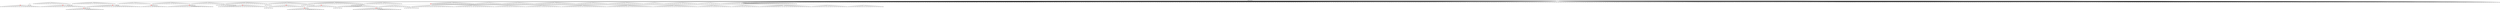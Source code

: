 digraph g {
	"59" -> "60";
	"60" [color=indianred1, style=filled, label="35"];
	"58" -> "59";
	"59" [label="47"];
	"53" -> "54";
	"54" [color=indianred1, style=filled, label="14"];
	"52" -> "53";
	"53" [label="26"];
	"49" -> "50";
	"50" [color=indianred1, style=filled, label="21"];
	"48" -> "49";
	"49" [label="31"];
	"47" -> "48";
	"48" [color=indianred1, style=filled, label="6"];
	"46" -> "47";
	"47" [label="21"];
	"44" -> "45";
	"45" [color=indianred1, style=filled, label="34"];
	"43" -> "44";
	"44" [label="5"];
	"40" -> "41";
	"41" [color=indianred1, style=filled, label="8"];
	"39" -> "40";
	"40" [label="42"];
	"36" -> "37";
	"37" [label="16"];
	"34" -> "35";
	"35" [color=indianred1, style=filled, label="50"];
	"33" -> "34";
	"34" [label="49"];
	"31" -> "32";
	"32" [label="7"];
	"30" -> "31";
	"31" [color=indianred1, style=filled, label="43"];
	"29" -> "30";
	"30" [label="39"];
	"26" -> "27";
	"27" [color=indianred1, style=filled, label="13"];
	"25" -> "26";
	"26" [label="1"];
	"24" -> "25";
	"25" [color=indianred1, style=filled, label="2"];
	"22" -> "23";
	"23" [label="24"];
	"22" -> "24";
	"24" [label="13"];
	"17" -> "18";
	"18" [label="32"];
	"15" -> "16";
	"16" [color=indianred1, style=filled, label="38"];
	"14" -> "15";
	"15" [label="19"];
	"6" -> "7";
	"7" [label="12"];
	"2" -> "3";
	"3" [label="37"];
	"2" -> "4";
	"4" [label="48"];
	"2" -> "5";
	"5" [label="29"];
	"2" -> "6";
	"6" [label="22"];
	"2" -> "8";
	"8" [label="41"];
	"2" -> "9";
	"9" [label="40"];
	"2" -> "10";
	"10" [label="28"];
	"2" -> "11";
	"11" [label="25"];
	"2" -> "12";
	"12" [label="17"];
	"2" -> "13";
	"13" [label="4"];
	"2" -> "14";
	"14" [label="38"];
	"2" -> "17";
	"17" [label="45"];
	"2" -> "19";
	"19" [label="33"];
	"2" -> "20";
	"20" [label="20"];
	"1" -> "2";
	"2" [color=indianred1, style=filled, label="27"];
	"0" -> "1";
	"1" [label="27"];
	"0" -> "21";
	"21" [label="15"];
	"0" -> "22";
	"22" [label="2"];
	"0" -> "28";
	"28" [label="44"];
	"0" -> "29";
	"29" [label="43"];
	"0" -> "33";
	"33" [label="50"];
	"0" -> "36";
	"36" [label="30"];
	"0" -> "38";
	"38" [label="10"];
	"0" -> "39";
	"39" [label="8"];
	"0" -> "42";
	"42" [label="11"];
	"0" -> "43";
	"43" [label="34"];
	"0" -> "46";
	"46" [label="6"];
	"0" -> "51";
	"51" [label="23"];
	"0" -> "52";
	"52" [label="14"];
	"0" -> "55";
	"55" [label="18"];
	"0" -> "56";
	"56" [label="36"];
	"0" -> "57";
	"57" [label="9"];
	"0" -> "58";
	"58" [label="35"];
	"0" -> "61";
	"61" [label="46"];
	"0" -> "62";
	"62" [label="3"];
	"0" [label="germline"];
	"0" -> "cell1";
	"cell1" [shape=box];
	"51" -> "cell2";
	"cell2" [shape=box];
	"55" -> "cell3";
	"cell3" [shape=box];
	"10" -> "cell4";
	"cell4" [shape=box];
	"31" -> "cell5";
	"cell5" [shape=box];
	"39" -> "cell6";
	"cell6" [shape=box];
	"27" -> "cell7";
	"cell7" [shape=box];
	"1" -> "cell8";
	"cell8" [shape=box];
	"26" -> "cell9";
	"cell9" [shape=box];
	"0" -> "cell10";
	"cell10" [shape=box];
	"0" -> "cell11";
	"cell11" [shape=box];
	"14" -> "cell12";
	"cell12" [shape=box];
	"0" -> "cell13";
	"cell13" [shape=box];
	"50" -> "cell14";
	"cell14" [shape=box];
	"48" -> "cell15";
	"cell15" [shape=box];
	"28" -> "cell16";
	"cell16" [shape=box];
	"0" -> "cell17";
	"cell17" [shape=box];
	"41" -> "cell18";
	"cell18" [shape=box];
	"37" -> "cell19";
	"cell19" [shape=box];
	"0" -> "cell20";
	"cell20" [shape=box];
	"38" -> "cell21";
	"cell21" [shape=box];
	"57" -> "cell22";
	"cell22" [shape=box];
	"13" -> "cell23";
	"cell23" [shape=box];
	"0" -> "cell24";
	"cell24" [shape=box];
	"0" -> "cell25";
	"cell25" [shape=box];
	"0" -> "cell26";
	"cell26" [shape=box];
	"0" -> "cell27";
	"cell27" [shape=box];
	"57" -> "cell28";
	"cell28" [shape=box];
	"0" -> "cell29";
	"cell29" [shape=box];
	"0" -> "cell30";
	"cell30" [shape=box];
	"9" -> "cell31";
	"cell31" [shape=box];
	"0" -> "cell32";
	"cell32" [shape=box];
	"0" -> "cell33";
	"cell33" [shape=box];
	"0" -> "cell34";
	"cell34" [shape=box];
	"46" -> "cell35";
	"cell35" [shape=box];
	"40" -> "cell36";
	"cell36" [shape=box];
	"29" -> "cell37";
	"cell37" [shape=box];
	"0" -> "cell38";
	"cell38" [shape=box];
	"0" -> "cell39";
	"cell39" [shape=box];
	"4" -> "cell40";
	"cell40" [shape=box];
	"42" -> "cell41";
	"cell41" [shape=box];
	"0" -> "cell42";
	"cell42" [shape=box];
	"28" -> "cell43";
	"cell43" [shape=box];
	"0" -> "cell44";
	"cell44" [shape=box];
	"36" -> "cell45";
	"cell45" [shape=box];
	"42" -> "cell46";
	"cell46" [shape=box];
	"0" -> "cell47";
	"cell47" [shape=box];
	"14" -> "cell48";
	"cell48" [shape=box];
	"0" -> "cell49";
	"cell49" [shape=box];
	"9" -> "cell50";
	"cell50" [shape=box];
	"14" -> "cell51";
	"cell51" [shape=box];
	"0" -> "cell52";
	"cell52" [shape=box];
	"14" -> "cell53";
	"cell53" [shape=box];
	"6" -> "cell54";
	"cell54" [shape=box];
	"0" -> "cell55";
	"cell55" [shape=box];
	"0" -> "cell56";
	"cell56" [shape=box];
	"11" -> "cell57";
	"cell57" [shape=box];
	"19" -> "cell58";
	"cell58" [shape=box];
	"17" -> "cell59";
	"cell59" [shape=box];
	"0" -> "cell60";
	"cell60" [shape=box];
	"52" -> "cell61";
	"cell61" [shape=box];
	"0" -> "cell62";
	"cell62" [shape=box];
	"0" -> "cell63";
	"cell63" [shape=box];
	"0" -> "cell64";
	"cell64" [shape=box];
	"0" -> "cell65";
	"cell65" [shape=box];
	"52" -> "cell66";
	"cell66" [shape=box];
	"9" -> "cell67";
	"cell67" [shape=box];
	"0" -> "cell68";
	"cell68" [shape=box];
	"0" -> "cell69";
	"cell69" [shape=box];
	"12" -> "cell70";
	"cell70" [shape=box];
	"0" -> "cell71";
	"cell71" [shape=box];
	"0" -> "cell72";
	"cell72" [shape=box];
	"1" -> "cell73";
	"cell73" [shape=box];
	"0" -> "cell74";
	"cell74" [shape=box];
	"54" -> "cell75";
	"cell75" [shape=box];
	"36" -> "cell76";
	"cell76" [shape=box];
	"9" -> "cell77";
	"cell77" [shape=box];
	"31" -> "cell78";
	"cell78" [shape=box];
	"0" -> "cell79";
	"cell79" [shape=box];
	"0" -> "cell80";
	"cell80" [shape=box];
	"37" -> "cell81";
	"cell81" [shape=box];
	"0" -> "cell82";
	"cell82" [shape=box];
	"0" -> "cell83";
	"cell83" [shape=box];
	"41" -> "cell84";
	"cell84" [shape=box];
	"16" -> "cell85";
	"cell85" [shape=box];
	"4" -> "cell86";
	"cell86" [shape=box];
	"35" -> "cell87";
	"cell87" [shape=box];
	"0" -> "cell88";
	"cell88" [shape=box];
	"27" -> "cell89";
	"cell89" [shape=box];
	"14" -> "cell90";
	"cell90" [shape=box];
	"0" -> "cell91";
	"cell91" [shape=box];
	"0" -> "cell92";
	"cell92" [shape=box];
	"0" -> "cell93";
	"cell93" [shape=box];
	"9" -> "cell94";
	"cell94" [shape=box];
	"41" -> "cell95";
	"cell95" [shape=box];
	"0" -> "cell96";
	"cell96" [shape=box];
	"20" -> "cell97";
	"cell97" [shape=box];
	"12" -> "cell98";
	"cell98" [shape=box];
	"0" -> "cell99";
	"cell99" [shape=box];
	"0" -> "cell100";
	"cell100" [shape=box];
	"59" -> "cell101";
	"cell101" [shape=box];
	"7" -> "cell102";
	"cell102" [shape=box];
	"54" -> "cell103";
	"cell103" [shape=box];
	"35" -> "cell104";
	"cell104" [shape=box];
	"0" -> "cell105";
	"cell105" [shape=box];
	"0" -> "cell106";
	"cell106" [shape=box];
	"1" -> "cell107";
	"cell107" [shape=box];
	"0" -> "cell108";
	"cell108" [shape=box];
	"1" -> "cell109";
	"cell109" [shape=box];
	"0" -> "cell110";
	"cell110" [shape=box];
	"0" -> "cell111";
	"cell111" [shape=box];
	"36" -> "cell112";
	"cell112" [shape=box];
	"41" -> "cell113";
	"cell113" [shape=box];
	"0" -> "cell114";
	"cell114" [shape=box];
	"42" -> "cell115";
	"cell115" [shape=box];
	"0" -> "cell116";
	"cell116" [shape=box];
	"3" -> "cell117";
	"cell117" [shape=box];
	"0" -> "cell118";
	"cell118" [shape=box];
	"35" -> "cell119";
	"cell119" [shape=box];
	"0" -> "cell120";
	"cell120" [shape=box];
	"0" -> "cell121";
	"cell121" [shape=box];
	"0" -> "cell122";
	"cell122" [shape=box];
	"0" -> "cell123";
	"cell123" [shape=box];
	"0" -> "cell124";
	"cell124" [shape=box];
	"0" -> "cell125";
	"cell125" [shape=box];
	"0" -> "cell126";
	"cell126" [shape=box];
	"10" -> "cell127";
	"cell127" [shape=box];
	"24" -> "cell128";
	"cell128" [shape=box];
	"41" -> "cell129";
	"cell129" [shape=box];
	"20" -> "cell130";
	"cell130" [shape=box];
	"0" -> "cell131";
	"cell131" [shape=box];
	"0" -> "cell132";
	"cell132" [shape=box];
	"8" -> "cell133";
	"cell133" [shape=box];
	"33" -> "cell134";
	"cell134" [shape=box];
	"8" -> "cell135";
	"cell135" [shape=box];
	"0" -> "cell136";
	"cell136" [shape=box];
	"0" -> "cell137";
	"cell137" [shape=box];
	"0" -> "cell138";
	"cell138" [shape=box];
	"0" -> "cell139";
	"cell139" [shape=box];
	"0" -> "cell140";
	"cell140" [shape=box];
	"0" -> "cell141";
	"cell141" [shape=box];
	"0" -> "cell142";
	"cell142" [shape=box];
	"0" -> "cell143";
	"cell143" [shape=box];
	"16" -> "cell144";
	"cell144" [shape=box];
	"0" -> "cell145";
	"cell145" [shape=box];
	"0" -> "cell146";
	"cell146" [shape=box];
	"0" -> "cell147";
	"cell147" [shape=box];
	"0" -> "cell148";
	"cell148" [shape=box];
	"0" -> "cell149";
	"cell149" [shape=box];
	"0" -> "cell150";
	"cell150" [shape=box];
	"0" -> "cell151";
	"cell151" [shape=box];
	"55" -> "cell152";
	"cell152" [shape=box];
	"0" -> "cell153";
	"cell153" [shape=box];
	"0" -> "cell154";
	"cell154" [shape=box];
	"38" -> "cell155";
	"cell155" [shape=box];
	"0" -> "cell156";
	"cell156" [shape=box];
	"14" -> "cell157";
	"cell157" [shape=box];
	"8" -> "cell158";
	"cell158" [shape=box];
	"0" -> "cell159";
	"cell159" [shape=box];
	"54" -> "cell160";
	"cell160" [shape=box];
	"0" -> "cell161";
	"cell161" [shape=box];
	"5" -> "cell162";
	"cell162" [shape=box];
	"35" -> "cell163";
	"cell163" [shape=box];
	"38" -> "cell164";
	"cell164" [shape=box];
	"48" -> "cell165";
	"cell165" [shape=box];
	"35" -> "cell166";
	"cell166" [shape=box];
	"46" -> "cell167";
	"cell167" [shape=box];
	"38" -> "cell168";
	"cell168" [shape=box];
	"0" -> "cell169";
	"cell169" [shape=box];
	"16" -> "cell170";
	"cell170" [shape=box];
	"58" -> "cell171";
	"cell171" [shape=box];
	"0" -> "cell172";
	"cell172" [shape=box];
	"0" -> "cell173";
	"cell173" [shape=box];
	"16" -> "cell174";
	"cell174" [shape=box];
	"0" -> "cell175";
	"cell175" [shape=box];
	"0" -> "cell176";
	"cell176" [shape=box];
	"0" -> "cell177";
	"cell177" [shape=box];
	"0" -> "cell178";
	"cell178" [shape=box];
	"0" -> "cell179";
	"cell179" [shape=box];
	"0" -> "cell180";
	"cell180" [shape=box];
	"27" -> "cell181";
	"cell181" [shape=box];
	"23" -> "cell182";
	"cell182" [shape=box];
	"6" -> "cell183";
	"cell183" [shape=box];
	"0" -> "cell184";
	"cell184" [shape=box];
	"0" -> "cell185";
	"cell185" [shape=box];
	"7" -> "cell186";
	"cell186" [shape=box];
	"28" -> "cell187";
	"cell187" [shape=box];
	"29" -> "cell188";
	"cell188" [shape=box];
	"0" -> "cell189";
	"cell189" [shape=box];
	"18" -> "cell190";
	"cell190" [shape=box];
	"9" -> "cell191";
	"cell191" [shape=box];
	"0" -> "cell192";
	"cell192" [shape=box];
	"25" -> "cell193";
	"cell193" [shape=box];
	"0" -> "cell194";
	"cell194" [shape=box];
	"5" -> "cell195";
	"cell195" [shape=box];
	"0" -> "cell196";
	"cell196" [shape=box];
	"54" -> "cell197";
	"cell197" [shape=box];
	"0" -> "cell198";
	"cell198" [shape=box];
	"19" -> "cell199";
	"cell199" [shape=box];
	"38" -> "cell200";
	"cell200" [shape=box];
	"60" -> "cell201";
	"cell201" [shape=box];
	"3" -> "cell202";
	"cell202" [shape=box];
	"0" -> "cell203";
	"cell203" [shape=box];
	"0" -> "cell204";
	"cell204" [shape=box];
	"0" -> "cell205";
	"cell205" [shape=box];
	"0" -> "cell206";
	"cell206" [shape=box];
	"0" -> "cell207";
	"cell207" [shape=box];
	"3" -> "cell208";
	"cell208" [shape=box];
	"39" -> "cell209";
	"cell209" [shape=box];
	"0" -> "cell210";
	"cell210" [shape=box];
	"0" -> "cell211";
	"cell211" [shape=box];
	"0" -> "cell212";
	"cell212" [shape=box];
	"16" -> "cell213";
	"cell213" [shape=box];
	"52" -> "cell214";
	"cell214" [shape=box];
	"0" -> "cell215";
	"cell215" [shape=box];
	"0" -> "cell216";
	"cell216" [shape=box];
	"0" -> "cell217";
	"cell217" [shape=box];
	"50" -> "cell218";
	"cell218" [shape=box];
	"0" -> "cell219";
	"cell219" [shape=box];
	"0" -> "cell220";
	"cell220" [shape=box];
	"0" -> "cell221";
	"cell221" [shape=box];
	"5" -> "cell222";
	"cell222" [shape=box];
	"0" -> "cell223";
	"cell223" [shape=box];
	"53" -> "cell224";
	"cell224" [shape=box];
	"0" -> "cell225";
	"cell225" [shape=box];
	"52" -> "cell226";
	"cell226" [shape=box];
	"29" -> "cell227";
	"cell227" [shape=box];
	"0" -> "cell228";
	"cell228" [shape=box];
	"32" -> "cell229";
	"cell229" [shape=box];
	"0" -> "cell230";
	"cell230" [shape=box];
	"11" -> "cell231";
	"cell231" [shape=box];
	"20" -> "cell232";
	"cell232" [shape=box];
	"32" -> "cell233";
	"cell233" [shape=box];
	"38" -> "cell234";
	"cell234" [shape=box];
	"0" -> "cell235";
	"cell235" [shape=box];
	"3" -> "cell236";
	"cell236" [shape=box];
	"6" -> "cell237";
	"cell237" [shape=box];
	"0" -> "cell238";
	"cell238" [shape=box];
	"0" -> "cell239";
	"cell239" [shape=box];
	"0" -> "cell240";
	"cell240" [shape=box];
	"0" -> "cell241";
	"cell241" [shape=box];
	"21" -> "cell242";
	"cell242" [shape=box];
	"60" -> "cell243";
	"cell243" [shape=box];
	"0" -> "cell244";
	"cell244" [shape=box];
	"0" -> "cell245";
	"cell245" [shape=box];
	"9" -> "cell246";
	"cell246" [shape=box];
	"3" -> "cell247";
	"cell247" [shape=box];
	"0" -> "cell248";
	"cell248" [shape=box];
	"19" -> "cell249";
	"cell249" [shape=box];
	"21" -> "cell250";
	"cell250" [shape=box];
	"1" -> "cell251";
	"cell251" [shape=box];
	"35" -> "cell252";
	"cell252" [shape=box];
	"58" -> "cell253";
	"cell253" [shape=box];
	"0" -> "cell254";
	"cell254" [shape=box];
	"0" -> "cell255";
	"cell255" [shape=box];
	"0" -> "cell256";
	"cell256" [shape=box];
	"0" -> "cell257";
	"cell257" [shape=box];
	"25" -> "cell258";
	"cell258" [shape=box];
	"27" -> "cell259";
	"cell259" [shape=box];
	"0" -> "cell260";
	"cell260" [shape=box];
	"0" -> "cell261";
	"cell261" [shape=box];
	"8" -> "cell262";
	"cell262" [shape=box];
	"0" -> "cell263";
	"cell263" [shape=box];
	"0" -> "cell264";
	"cell264" [shape=box];
	"56" -> "cell265";
	"cell265" [shape=box];
	"50" -> "cell266";
	"cell266" [shape=box];
	"0" -> "cell267";
	"cell267" [shape=box];
	"0" -> "cell268";
	"cell268" [shape=box];
	"8" -> "cell269";
	"cell269" [shape=box];
	"45" -> "cell270";
	"cell270" [shape=box];
	"0" -> "cell271";
	"cell271" [shape=box];
	"20" -> "cell272";
	"cell272" [shape=box];
	"0" -> "cell273";
	"cell273" [shape=box];
	"0" -> "cell274";
	"cell274" [shape=box];
	"0" -> "cell275";
	"cell275" [shape=box];
	"46" -> "cell276";
	"cell276" [shape=box];
	"37" -> "cell277";
	"cell277" [shape=box];
	"11" -> "cell278";
	"cell278" [shape=box];
	"0" -> "cell279";
	"cell279" [shape=box];
	"0" -> "cell280";
	"cell280" [shape=box];
	"0" -> "cell281";
	"cell281" [shape=box];
	"6" -> "cell282";
	"cell282" [shape=box];
	"0" -> "cell283";
	"cell283" [shape=box];
	"54" -> "cell284";
	"cell284" [shape=box];
	"0" -> "cell285";
	"cell285" [shape=box];
	"5" -> "cell286";
	"cell286" [shape=box];
	"0" -> "cell287";
	"cell287" [shape=box];
	"13" -> "cell288";
	"cell288" [shape=box];
	"0" -> "cell289";
	"cell289" [shape=box];
	"0" -> "cell290";
	"cell290" [shape=box];
	"62" -> "cell291";
	"cell291" [shape=box];
	"0" -> "cell292";
	"cell292" [shape=box];
	"8" -> "cell293";
	"cell293" [shape=box];
	"43" -> "cell294";
	"cell294" [shape=box];
	"0" -> "cell295";
	"cell295" [shape=box];
	"0" -> "cell296";
	"cell296" [shape=box];
	"4" -> "cell297";
	"cell297" [shape=box];
	"58" -> "cell298";
	"cell298" [shape=box];
	"0" -> "cell299";
	"cell299" [shape=box];
	"42" -> "cell300";
	"cell300" [shape=box];
	"38" -> "cell301";
	"cell301" [shape=box];
	"37" -> "cell302";
	"cell302" [shape=box];
	"0" -> "cell303";
	"cell303" [shape=box];
	"0" -> "cell304";
	"cell304" [shape=box];
	"9" -> "cell305";
	"cell305" [shape=box];
	"0" -> "cell306";
	"cell306" [shape=box];
	"43" -> "cell307";
	"cell307" [shape=box];
	"28" -> "cell308";
	"cell308" [shape=box];
	"29" -> "cell309";
	"cell309" [shape=box];
	"38" -> "cell310";
	"cell310" [shape=box];
	"31" -> "cell311";
	"cell311" [shape=box];
	"0" -> "cell312";
	"cell312" [shape=box];
	"0" -> "cell313";
	"cell313" [shape=box];
	"25" -> "cell314";
	"cell314" [shape=box];
	"25" -> "cell315";
	"cell315" [shape=box];
	"0" -> "cell316";
	"cell316" [shape=box];
	"29" -> "cell317";
	"cell317" [shape=box];
	"55" -> "cell318";
	"cell318" [shape=box];
	"31" -> "cell319";
	"cell319" [shape=box];
	"36" -> "cell320";
	"cell320" [shape=box];
	"36" -> "cell321";
	"cell321" [shape=box];
	"0" -> "cell322";
	"cell322" [shape=box];
	"48" -> "cell323";
	"cell323" [shape=box];
	"0" -> "cell324";
	"cell324" [shape=box];
	"36" -> "cell325";
	"cell325" [shape=box];
	"29" -> "cell326";
	"cell326" [shape=box];
	"0" -> "cell327";
	"cell327" [shape=box];
	"0" -> "cell328";
	"cell328" [shape=box];
	"58" -> "cell329";
	"cell329" [shape=box];
	"60" -> "cell330";
	"cell330" [shape=box];
	"5" -> "cell331";
	"cell331" [shape=box];
	"0" -> "cell332";
	"cell332" [shape=box];
	"0" -> "cell333";
	"cell333" [shape=box];
	"39" -> "cell334";
	"cell334" [shape=box];
	"0" -> "cell335";
	"cell335" [shape=box];
	"0" -> "cell336";
	"cell336" [shape=box];
	"43" -> "cell337";
	"cell337" [shape=box];
	"0" -> "cell338";
	"cell338" [shape=box];
	"0" -> "cell339";
	"cell339" [shape=box];
	"0" -> "cell340";
	"cell340" [shape=box];
	"0" -> "cell341";
	"cell341" [shape=box];
	"0" -> "cell342";
	"cell342" [shape=box];
	"56" -> "cell343";
	"cell343" [shape=box];
	"0" -> "cell344";
	"cell344" [shape=box];
	"0" -> "cell345";
	"cell345" [shape=box];
	"0" -> "cell346";
	"cell346" [shape=box];
	"0" -> "cell347";
	"cell347" [shape=box];
	"8" -> "cell348";
	"cell348" [shape=box];
	"0" -> "cell349";
	"cell349" [shape=box];
	"0" -> "cell350";
	"cell350" [shape=box];
	"0" -> "cell351";
	"cell351" [shape=box];
	"16" -> "cell352";
	"cell352" [shape=box];
	"22" -> "cell353";
	"cell353" [shape=box];
	"8" -> "cell354";
	"cell354" [shape=box];
	"35" -> "cell355";
	"cell355" [shape=box];
	"0" -> "cell356";
	"cell356" [shape=box];
	"22" -> "cell357";
	"cell357" [shape=box];
	"0" -> "cell358";
	"cell358" [shape=box];
	"0" -> "cell359";
	"cell359" [shape=box];
	"0" -> "cell360";
	"cell360" [shape=box];
	"0" -> "cell361";
	"cell361" [shape=box];
	"0" -> "cell362";
	"cell362" [shape=box];
	"45" -> "cell363";
	"cell363" [shape=box];
	"11" -> "cell364";
	"cell364" [shape=box];
	"48" -> "cell365";
	"cell365" [shape=box];
	"0" -> "cell366";
	"cell366" [shape=box];
	"58" -> "cell367";
	"cell367" [shape=box];
	"45" -> "cell368";
	"cell368" [shape=box];
	"38" -> "cell369";
	"cell369" [shape=box];
	"0" -> "cell370";
	"cell370" [shape=box];
	"30" -> "cell371";
	"cell371" [shape=box];
	"25" -> "cell372";
	"cell372" [shape=box];
	"58" -> "cell373";
	"cell373" [shape=box];
	"0" -> "cell374";
	"cell374" [shape=box];
	"5" -> "cell375";
	"cell375" [shape=box];
	"17" -> "cell376";
	"cell376" [shape=box];
	"4" -> "cell377";
	"cell377" [shape=box];
	"34" -> "cell378";
	"cell378" [shape=box];
	"4" -> "cell379";
	"cell379" [shape=box];
	"0" -> "cell380";
	"cell380" [shape=box];
	"0" -> "cell381";
	"cell381" [shape=box];
	"0" -> "cell382";
	"cell382" [shape=box];
	"4" -> "cell383";
	"cell383" [shape=box];
	"7" -> "cell384";
	"cell384" [shape=box];
	"0" -> "cell385";
	"cell385" [shape=box];
	"29" -> "cell386";
	"cell386" [shape=box];
	"39" -> "cell387";
	"cell387" [shape=box];
	"0" -> "cell388";
	"cell388" [shape=box];
	"62" -> "cell389";
	"cell389" [shape=box];
	"62" -> "cell390";
	"cell390" [shape=box];
	"0" -> "cell391";
	"cell391" [shape=box];
	"36" -> "cell392";
	"cell392" [shape=box];
	"0" -> "cell393";
	"cell393" [shape=box];
	"0" -> "cell394";
	"cell394" [shape=box];
	"0" -> "cell395";
	"cell395" [shape=box];
	"0" -> "cell396";
	"cell396" [shape=box];
	"17" -> "cell397";
	"cell397" [shape=box];
	"40" -> "cell398";
	"cell398" [shape=box];
	"0" -> "cell399";
	"cell399" [shape=box];
	"16" -> "cell400";
	"cell400" [shape=box];
	"60" -> "cell401";
	"cell401" [shape=box];
	"0" -> "cell402";
	"cell402" [shape=box];
	"0" -> "cell403";
	"cell403" [shape=box];
	"51" -> "cell404";
	"cell404" [shape=box];
	"0" -> "cell405";
	"cell405" [shape=box];
	"11" -> "cell406";
	"cell406" [shape=box];
	"0" -> "cell407";
	"cell407" [shape=box];
	"0" -> "cell408";
	"cell408" [shape=box];
	"39" -> "cell409";
	"cell409" [shape=box];
	"19" -> "cell410";
	"cell410" [shape=box];
	"0" -> "cell411";
	"cell411" [shape=box];
	"8" -> "cell412";
	"cell412" [shape=box];
	"45" -> "cell413";
	"cell413" [shape=box];
	"50" -> "cell414";
	"cell414" [shape=box];
	"1" -> "cell415";
	"cell415" [shape=box];
	"16" -> "cell416";
	"cell416" [shape=box];
	"0" -> "cell417";
	"cell417" [shape=box];
	"0" -> "cell418";
	"cell418" [shape=box];
	"0" -> "cell419";
	"cell419" [shape=box];
	"9" -> "cell420";
	"cell420" [shape=box];
	"52" -> "cell421";
	"cell421" [shape=box];
	"0" -> "cell422";
	"cell422" [shape=box];
	"0" -> "cell423";
	"cell423" [shape=box];
	"0" -> "cell424";
	"cell424" [shape=box];
	"61" -> "cell425";
	"cell425" [shape=box];
	"0" -> "cell426";
	"cell426" [shape=box];
	"0" -> "cell427";
	"cell427" [shape=box];
	"51" -> "cell428";
	"cell428" [shape=box];
	"0" -> "cell429";
	"cell429" [shape=box];
	"0" -> "cell430";
	"cell430" [shape=box];
	"0" -> "cell431";
	"cell431" [shape=box];
	"37" -> "cell432";
	"cell432" [shape=box];
	"0" -> "cell433";
	"cell433" [shape=box];
	"10" -> "cell434";
	"cell434" [shape=box];
	"41" -> "cell435";
	"cell435" [shape=box];
	"17" -> "cell436";
	"cell436" [shape=box];
	"38" -> "cell437";
	"cell437" [shape=box];
	"9" -> "cell438";
	"cell438" [shape=box];
	"0" -> "cell439";
	"cell439" [shape=box];
	"0" -> "cell440";
	"cell440" [shape=box];
	"0" -> "cell441";
	"cell441" [shape=box];
	"51" -> "cell442";
	"cell442" [shape=box];
	"0" -> "cell443";
	"cell443" [shape=box];
	"41" -> "cell444";
	"cell444" [shape=box];
	"31" -> "cell445";
	"cell445" [shape=box];
	"0" -> "cell446";
	"cell446" [shape=box];
	"60" -> "cell447";
	"cell447" [shape=box];
	"0" -> "cell448";
	"cell448" [shape=box];
	"42" -> "cell449";
	"cell449" [shape=box];
	"0" -> "cell450";
	"cell450" [shape=box];
	"51" -> "cell451";
	"cell451" [shape=box];
	"11" -> "cell452";
	"cell452" [shape=box];
	"12" -> "cell453";
	"cell453" [shape=box];
	"27" -> "cell454";
	"cell454" [shape=box];
	"41" -> "cell455";
	"cell455" [shape=box];
	"0" -> "cell456";
	"cell456" [shape=box];
	"0" -> "cell457";
	"cell457" [shape=box];
	"51" -> "cell458";
	"cell458" [shape=box];
	"61" -> "cell459";
	"cell459" [shape=box];
	"29" -> "cell460";
	"cell460" [shape=box];
	"29" -> "cell461";
	"cell461" [shape=box];
	"0" -> "cell462";
	"cell462" [shape=box];
	"54" -> "cell463";
	"cell463" [shape=box];
	"48" -> "cell464";
	"cell464" [shape=box];
	"5" -> "cell465";
	"cell465" [shape=box];
	"0" -> "cell466";
	"cell466" [shape=box];
	"0" -> "cell467";
	"cell467" [shape=box];
	"33" -> "cell468";
	"cell468" [shape=box];
	"4" -> "cell469";
	"cell469" [shape=box];
	"0" -> "cell470";
	"cell470" [shape=box];
	"0" -> "cell471";
	"cell471" [shape=box];
	"0" -> "cell472";
	"cell472" [shape=box];
	"0" -> "cell473";
	"cell473" [shape=box];
	"0" -> "cell474";
	"cell474" [shape=box];
	"13" -> "cell475";
	"cell475" [shape=box];
	"13" -> "cell476";
	"cell476" [shape=box];
	"0" -> "cell477";
	"cell477" [shape=box];
	"0" -> "cell478";
	"cell478" [shape=box];
	"54" -> "cell479";
	"cell479" [shape=box];
	"0" -> "cell480";
	"cell480" [shape=box];
	"0" -> "cell481";
	"cell481" [shape=box];
	"39" -> "cell482";
	"cell482" [shape=box];
	"0" -> "cell483";
	"cell483" [shape=box];
	"0" -> "cell484";
	"cell484" [shape=box];
	"6" -> "cell485";
	"cell485" [shape=box];
	"0" -> "cell486";
	"cell486" [shape=box];
	"58" -> "cell487";
	"cell487" [shape=box];
	"33" -> "cell488";
	"cell488" [shape=box];
	"28" -> "cell489";
	"cell489" [shape=box];
	"0" -> "cell490";
	"cell490" [shape=box];
	"20" -> "cell491";
	"cell491" [shape=box];
	"61" -> "cell492";
	"cell492" [shape=box];
	"35" -> "cell493";
	"cell493" [shape=box];
	"0" -> "cell494";
	"cell494" [shape=box];
	"0" -> "cell495";
	"cell495" [shape=box];
	"0" -> "cell496";
	"cell496" [shape=box];
	"0" -> "cell497";
	"cell497" [shape=box];
	"57" -> "cell498";
	"cell498" [shape=box];
	"1" -> "cell499";
	"cell499" [shape=box];
	"54" -> "cell500";
	"cell500" [shape=box];
	"34" -> "cell501";
	"cell501" [shape=box];
	"0" -> "cell502";
	"cell502" [shape=box];
	"33" -> "cell503";
	"cell503" [shape=box];
	"11" -> "cell504";
	"cell504" [shape=box];
	"20" -> "cell505";
	"cell505" [shape=box];
	"33" -> "cell506";
	"cell506" [shape=box];
	"0" -> "cell507";
	"cell507" [shape=box];
	"4" -> "cell508";
	"cell508" [shape=box];
	"0" -> "cell509";
	"cell509" [shape=box];
	"0" -> "cell510";
	"cell510" [shape=box];
	"0" -> "cell511";
	"cell511" [shape=box];
	"0" -> "cell512";
	"cell512" [shape=box];
	"0" -> "cell513";
	"cell513" [shape=box];
	"0" -> "cell514";
	"cell514" [shape=box];
	"0" -> "cell515";
	"cell515" [shape=box];
	"8" -> "cell516";
	"cell516" [shape=box];
	"0" -> "cell517";
	"cell517" [shape=box];
	"0" -> "cell518";
	"cell518" [shape=box];
	"36" -> "cell519";
	"cell519" [shape=box];
	"48" -> "cell520";
	"cell520" [shape=box];
	"0" -> "cell521";
	"cell521" [shape=box];
	"0" -> "cell522";
	"cell522" [shape=box];
	"0" -> "cell523";
	"cell523" [shape=box];
	"58" -> "cell524";
	"cell524" [shape=box];
	"0" -> "cell525";
	"cell525" [shape=box];
	"0" -> "cell526";
	"cell526" [shape=box];
	"0" -> "cell527";
	"cell527" [shape=box];
	"46" -> "cell528";
	"cell528" [shape=box];
	"0" -> "cell529";
	"cell529" [shape=box];
	"13" -> "cell530";
	"cell530" [shape=box];
	"0" -> "cell531";
	"cell531" [shape=box];
	"0" -> "cell532";
	"cell532" [shape=box];
	"0" -> "cell533";
	"cell533" [shape=box];
	"48" -> "cell534";
	"cell534" [shape=box];
	"41" -> "cell535";
	"cell535" [shape=box];
	"22" -> "cell536";
	"cell536" [shape=box];
	"49" -> "cell537";
	"cell537" [shape=box];
	"0" -> "cell538";
	"cell538" [shape=box];
	"27" -> "cell539";
	"cell539" [shape=box];
	"0" -> "cell540";
	"cell540" [shape=box];
	"0" -> "cell541";
	"cell541" [shape=box];
	"0" -> "cell542";
	"cell542" [shape=box];
	"9" -> "cell543";
	"cell543" [shape=box];
	"5" -> "cell544";
	"cell544" [shape=box];
	"19" -> "cell545";
	"cell545" [shape=box];
	"0" -> "cell546";
	"cell546" [shape=box];
	"0" -> "cell547";
	"cell547" [shape=box];
	"0" -> "cell548";
	"cell548" [shape=box];
	"22" -> "cell549";
	"cell549" [shape=box];
	"0" -> "cell550";
	"cell550" [shape=box];
	"0" -> "cell551";
	"cell551" [shape=box];
	"36" -> "cell552";
	"cell552" [shape=box];
	"0" -> "cell553";
	"cell553" [shape=box];
	"58" -> "cell554";
	"cell554" [shape=box];
	"1" -> "cell555";
	"cell555" [shape=box];
	"0" -> "cell556";
	"cell556" [shape=box];
	"6" -> "cell557";
	"cell557" [shape=box];
	"17" -> "cell558";
	"cell558" [shape=box];
	"0" -> "cell559";
	"cell559" [shape=box];
	"62" -> "cell560";
	"cell560" [shape=box];
	"0" -> "cell561";
	"cell561" [shape=box];
	"54" -> "cell562";
	"cell562" [shape=box];
	"0" -> "cell563";
	"cell563" [shape=box];
	"0" -> "cell564";
	"cell564" [shape=box];
	"0" -> "cell565";
	"cell565" [shape=box];
	"0" -> "cell566";
	"cell566" [shape=box];
	"61" -> "cell567";
	"cell567" [shape=box];
	"42" -> "cell568";
	"cell568" [shape=box];
	"35" -> "cell569";
	"cell569" [shape=box];
	"31" -> "cell570";
	"cell570" [shape=box];
	"0" -> "cell571";
	"cell571" [shape=box];
	"25" -> "cell572";
	"cell572" [shape=box];
	"29" -> "cell573";
	"cell573" [shape=box];
	"54" -> "cell574";
	"cell574" [shape=box];
	"0" -> "cell575";
	"cell575" [shape=box];
	"0" -> "cell576";
	"cell576" [shape=box];
	"48" -> "cell577";
	"cell577" [shape=box];
	"21" -> "cell578";
	"cell578" [shape=box];
	"39" -> "cell579";
	"cell579" [shape=box];
	"0" -> "cell580";
	"cell580" [shape=box];
	"0" -> "cell581";
	"cell581" [shape=box];
	"0" -> "cell582";
	"cell582" [shape=box];
	"0" -> "cell583";
	"cell583" [shape=box];
	"45" -> "cell584";
	"cell584" [shape=box];
	"50" -> "cell585";
	"cell585" [shape=box];
	"0" -> "cell586";
	"cell586" [shape=box];
	"55" -> "cell587";
	"cell587" [shape=box];
	"18" -> "cell588";
	"cell588" [shape=box];
	"43" -> "cell589";
	"cell589" [shape=box];
	"0" -> "cell590";
	"cell590" [shape=box];
	"42" -> "cell591";
	"cell591" [shape=box];
	"61" -> "cell592";
	"cell592" [shape=box];
	"51" -> "cell593";
	"cell593" [shape=box];
	"39" -> "cell594";
	"cell594" [shape=box];
	"0" -> "cell595";
	"cell595" [shape=box];
	"0" -> "cell596";
	"cell596" [shape=box];
	"1" -> "cell597";
	"cell597" [shape=box];
	"14" -> "cell598";
	"cell598" [shape=box];
	"0" -> "cell599";
	"cell599" [shape=box];
	"42" -> "cell600";
	"cell600" [shape=box];
	"0" -> "cell601";
	"cell601" [shape=box];
	"0" -> "cell602";
	"cell602" [shape=box];
	"4" -> "cell603";
	"cell603" [shape=box];
	"51" -> "cell604";
	"cell604" [shape=box];
	"41" -> "cell605";
	"cell605" [shape=box];
	"20" -> "cell606";
	"cell606" [shape=box];
	"0" -> "cell607";
	"cell607" [shape=box];
	"30" -> "cell608";
	"cell608" [shape=box];
	"0" -> "cell609";
	"cell609" [shape=box];
	"0" -> "cell610";
	"cell610" [shape=box];
	"28" -> "cell611";
	"cell611" [shape=box];
	"0" -> "cell612";
	"cell612" [shape=box];
	"16" -> "cell613";
	"cell613" [shape=box];
	"16" -> "cell614";
	"cell614" [shape=box];
	"43" -> "cell615";
	"cell615" [shape=box];
	"0" -> "cell616";
	"cell616" [shape=box];
	"18" -> "cell617";
	"cell617" [shape=box];
	"0" -> "cell618";
	"cell618" [shape=box];
	"0" -> "cell619";
	"cell619" [shape=box];
	"0" -> "cell620";
	"cell620" [shape=box];
	"0" -> "cell621";
	"cell621" [shape=box];
	"0" -> "cell622";
	"cell622" [shape=box];
	"0" -> "cell623";
	"cell623" [shape=box];
	"0" -> "cell624";
	"cell624" [shape=box];
	"23" -> "cell625";
	"cell625" [shape=box];
	"0" -> "cell626";
	"cell626" [shape=box];
	"3" -> "cell627";
	"cell627" [shape=box];
	"14" -> "cell628";
	"cell628" [shape=box];
	"28" -> "cell629";
	"cell629" [shape=box];
	"0" -> "cell630";
	"cell630" [shape=box];
	"19" -> "cell631";
	"cell631" [shape=box];
	"0" -> "cell632";
	"cell632" [shape=box];
	"17" -> "cell633";
	"cell633" [shape=box];
	"0" -> "cell634";
	"cell634" [shape=box];
	"17" -> "cell635";
	"cell635" [shape=box];
	"7" -> "cell636";
	"cell636" [shape=box];
	"4" -> "cell637";
	"cell637" [shape=box];
	"0" -> "cell638";
	"cell638" [shape=box];
	"0" -> "cell639";
	"cell639" [shape=box];
	"0" -> "cell640";
	"cell640" [shape=box];
	"22" -> "cell641";
	"cell641" [shape=box];
	"46" -> "cell642";
	"cell642" [shape=box];
	"48" -> "cell643";
	"cell643" [shape=box];
	"0" -> "cell644";
	"cell644" [shape=box];
	"0" -> "cell645";
	"cell645" [shape=box];
	"36" -> "cell646";
	"cell646" [shape=box];
	"0" -> "cell647";
	"cell647" [shape=box];
	"0" -> "cell648";
	"cell648" [shape=box];
	"0" -> "cell649";
	"cell649" [shape=box];
	"0" -> "cell650";
	"cell650" [shape=box];
	"20" -> "cell651";
	"cell651" [shape=box];
	"0" -> "cell652";
	"cell652" [shape=box];
	"9" -> "cell653";
	"cell653" [shape=box];
	"58" -> "cell654";
	"cell654" [shape=box];
	"0" -> "cell655";
	"cell655" [shape=box];
	"0" -> "cell656";
	"cell656" [shape=box];
	"0" -> "cell657";
	"cell657" [shape=box];
	"0" -> "cell658";
	"cell658" [shape=box];
	"42" -> "cell659";
	"cell659" [shape=box];
	"51" -> "cell660";
	"cell660" [shape=box];
	"12" -> "cell661";
	"cell661" [shape=box];
	"27" -> "cell662";
	"cell662" [shape=box];
	"22" -> "cell663";
	"cell663" [shape=box];
	"0" -> "cell664";
	"cell664" [shape=box];
	"0" -> "cell665";
	"cell665" [shape=box];
	"51" -> "cell666";
	"cell666" [shape=box];
	"34" -> "cell667";
	"cell667" [shape=box];
	"0" -> "cell668";
	"cell668" [shape=box];
	"32" -> "cell669";
	"cell669" [shape=box];
	"41" -> "cell670";
	"cell670" [shape=box];
	"0" -> "cell671";
	"cell671" [shape=box];
	"13" -> "cell672";
	"cell672" [shape=box];
	"50" -> "cell673";
	"cell673" [shape=box];
	"48" -> "cell674";
	"cell674" [shape=box];
	"55" -> "cell675";
	"cell675" [shape=box];
	"14" -> "cell676";
	"cell676" [shape=box];
	"0" -> "cell677";
	"cell677" [shape=box];
	"12" -> "cell678";
	"cell678" [shape=box];
	"17" -> "cell679";
	"cell679" [shape=box];
	"0" -> "cell680";
	"cell680" [shape=box];
	"23" -> "cell681";
	"cell681" [shape=box];
	"0" -> "cell682";
	"cell682" [shape=box];
	"0" -> "cell683";
	"cell683" [shape=box];
	"0" -> "cell684";
	"cell684" [shape=box];
	"0" -> "cell685";
	"cell685" [shape=box];
	"0" -> "cell686";
	"cell686" [shape=box];
	"54" -> "cell687";
	"cell687" [shape=box];
	"0" -> "cell688";
	"cell688" [shape=box];
	"0" -> "cell689";
	"cell689" [shape=box];
	"0" -> "cell690";
	"cell690" [shape=box];
	"9" -> "cell691";
	"cell691" [shape=box];
	"0" -> "cell692";
	"cell692" [shape=box];
	"55" -> "cell693";
	"cell693" [shape=box];
	"0" -> "cell694";
	"cell694" [shape=box];
	"31" -> "cell695";
	"cell695" [shape=box];
	"0" -> "cell696";
	"cell696" [shape=box];
	"0" -> "cell697";
	"cell697" [shape=box];
	"0" -> "cell698";
	"cell698" [shape=box];
	"27" -> "cell699";
	"cell699" [shape=box];
	"0" -> "cell700";
	"cell700" [shape=box];
	"17" -> "cell701";
	"cell701" [shape=box];
	"0" -> "cell702";
	"cell702" [shape=box];
	"28" -> "cell703";
	"cell703" [shape=box];
	"19" -> "cell704";
	"cell704" [shape=box];
	"0" -> "cell705";
	"cell705" [shape=box];
	"0" -> "cell706";
	"cell706" [shape=box];
	"0" -> "cell707";
	"cell707" [shape=box];
	"39" -> "cell708";
	"cell708" [shape=box];
	"0" -> "cell709";
	"cell709" [shape=box];
	"0" -> "cell710";
	"cell710" [shape=box];
	"16" -> "cell711";
	"cell711" [shape=box];
	"9" -> "cell712";
	"cell712" [shape=box];
	"58" -> "cell713";
	"cell713" [shape=box];
	"17" -> "cell714";
	"cell714" [shape=box];
	"0" -> "cell715";
	"cell715" [shape=box];
	"0" -> "cell716";
	"cell716" [shape=box];
	"0" -> "cell717";
	"cell717" [shape=box];
	"0" -> "cell718";
	"cell718" [shape=box];
	"29" -> "cell719";
	"cell719" [shape=box];
	"6" -> "cell720";
	"cell720" [shape=box];
	"60" -> "cell721";
	"cell721" [shape=box];
	"0" -> "cell722";
	"cell722" [shape=box];
	"0" -> "cell723";
	"cell723" [shape=box];
	"0" -> "cell724";
	"cell724" [shape=box];
	"0" -> "cell725";
	"cell725" [shape=box];
	"36" -> "cell726";
	"cell726" [shape=box];
	"0" -> "cell727";
	"cell727" [shape=box];
	"17" -> "cell728";
	"cell728" [shape=box];
	"60" -> "cell729";
	"cell729" [shape=box];
	"0" -> "cell730";
	"cell730" [shape=box];
	"15" -> "cell731";
	"cell731" [shape=box];
	"61" -> "cell732";
	"cell732" [shape=box];
	"7" -> "cell733";
	"cell733" [shape=box];
	"48" -> "cell734";
	"cell734" [shape=box];
	"61" -> "cell735";
	"cell735" [shape=box];
	"39" -> "cell736";
	"cell736" [shape=box];
	"1" -> "cell737";
	"cell737" [shape=box];
	"0" -> "cell738";
	"cell738" [shape=box];
	"0" -> "cell739";
	"cell739" [shape=box];
	"0" -> "cell740";
	"cell740" [shape=box];
	"51" -> "cell741";
	"cell741" [shape=box];
	"0" -> "cell742";
	"cell742" [shape=box];
	"11" -> "cell743";
	"cell743" [shape=box];
	"46" -> "cell744";
	"cell744" [shape=box];
	"41" -> "cell745";
	"cell745" [shape=box];
	"8" -> "cell746";
	"cell746" [shape=box];
	"0" -> "cell747";
	"cell747" [shape=box];
	"61" -> "cell748";
	"cell748" [shape=box];
	"1" -> "cell749";
	"cell749" [shape=box];
	"0" -> "cell750";
	"cell750" [shape=box];
	"39" -> "cell751";
	"cell751" [shape=box];
	"0" -> "cell752";
	"cell752" [shape=box];
	"35" -> "cell753";
	"cell753" [shape=box];
	"0" -> "cell754";
	"cell754" [shape=box];
	"22" -> "cell755";
	"cell755" [shape=box];
	"0" -> "cell756";
	"cell756" [shape=box];
	"0" -> "cell757";
	"cell757" [shape=box];
	"4" -> "cell758";
	"cell758" [shape=box];
	"0" -> "cell759";
	"cell759" [shape=box];
	"0" -> "cell760";
	"cell760" [shape=box];
	"0" -> "cell761";
	"cell761" [shape=box];
	"0" -> "cell762";
	"cell762" [shape=box];
	"0" -> "cell763";
	"cell763" [shape=box];
	"0" -> "cell764";
	"cell764" [shape=box];
	"0" -> "cell765";
	"cell765" [shape=box];
	"0" -> "cell766";
	"cell766" [shape=box];
	"0" -> "cell767";
	"cell767" [shape=box];
	"0" -> "cell768";
	"cell768" [shape=box];
	"39" -> "cell769";
	"cell769" [shape=box];
	"61" -> "cell770";
	"cell770" [shape=box];
	"5" -> "cell771";
	"cell771" [shape=box];
	"12" -> "cell772";
	"cell772" [shape=box];
	"0" -> "cell773";
	"cell773" [shape=box];
	"0" -> "cell774";
	"cell774" [shape=box];
	"0" -> "cell775";
	"cell775" [shape=box];
	"17" -> "cell776";
	"cell776" [shape=box];
	"0" -> "cell777";
	"cell777" [shape=box];
	"0" -> "cell778";
	"cell778" [shape=box];
	"19" -> "cell779";
	"cell779" [shape=box];
	"0" -> "cell780";
	"cell780" [shape=box];
	"0" -> "cell781";
	"cell781" [shape=box];
	"0" -> "cell782";
	"cell782" [shape=box];
	"27" -> "cell783";
	"cell783" [shape=box];
	"33" -> "cell784";
	"cell784" [shape=box];
	"25" -> "cell785";
	"cell785" [shape=box];
	"11" -> "cell786";
	"cell786" [shape=box];
	"0" -> "cell787";
	"cell787" [shape=box];
	"0" -> "cell788";
	"cell788" [shape=box];
	"0" -> "cell789";
	"cell789" [shape=box];
	"13" -> "cell790";
	"cell790" [shape=box];
	"0" -> "cell791";
	"cell791" [shape=box];
	"61" -> "cell792";
	"cell792" [shape=box];
	"0" -> "cell793";
	"cell793" [shape=box];
	"60" -> "cell794";
	"cell794" [shape=box];
	"19" -> "cell795";
	"cell795" [shape=box];
	"0" -> "cell796";
	"cell796" [shape=box];
	"43" -> "cell797";
	"cell797" [shape=box];
	"50" -> "cell798";
	"cell798" [shape=box];
	"0" -> "cell799";
	"cell799" [shape=box];
	"12" -> "cell800";
	"cell800" [shape=box];
	"0" -> "cell801";
	"cell801" [shape=box];
	"0" -> "cell802";
	"cell802" [shape=box];
	"0" -> "cell803";
	"cell803" [shape=box];
	"16" -> "cell804";
	"cell804" [shape=box];
	"0" -> "cell805";
	"cell805" [shape=box];
	"0" -> "cell806";
	"cell806" [shape=box];
	"0" -> "cell807";
	"cell807" [shape=box];
	"0" -> "cell808";
	"cell808" [shape=box];
	"62" -> "cell809";
	"cell809" [shape=box];
	"43" -> "cell810";
	"cell810" [shape=box];
	"0" -> "cell811";
	"cell811" [shape=box];
	"0" -> "cell812";
	"cell812" [shape=box];
	"48" -> "cell813";
	"cell813" [shape=box];
	"0" -> "cell814";
	"cell814" [shape=box];
	"25" -> "cell815";
	"cell815" [shape=box];
	"41" -> "cell816";
	"cell816" [shape=box];
	"0" -> "cell817";
	"cell817" [shape=box];
	"0" -> "cell818";
	"cell818" [shape=box];
	"10" -> "cell819";
	"cell819" [shape=box];
	"16" -> "cell820";
	"cell820" [shape=box];
	"61" -> "cell821";
	"cell821" [shape=box];
	"0" -> "cell822";
	"cell822" [shape=box];
	"33" -> "cell823";
	"cell823" [shape=box];
	"1" -> "cell824";
	"cell824" [shape=box];
	"0" -> "cell825";
	"cell825" [shape=box];
	"41" -> "cell826";
	"cell826" [shape=box];
	"0" -> "cell827";
	"cell827" [shape=box];
	"0" -> "cell828";
	"cell828" [shape=box];
	"22" -> "cell829";
	"cell829" [shape=box];
	"28" -> "cell830";
	"cell830" [shape=box];
	"52" -> "cell831";
	"cell831" [shape=box];
	"0" -> "cell832";
	"cell832" [shape=box];
	"0" -> "cell833";
	"cell833" [shape=box];
	"54" -> "cell834";
	"cell834" [shape=box];
	"0" -> "cell835";
	"cell835" [shape=box];
	"0" -> "cell836";
	"cell836" [shape=box];
	"0" -> "cell837";
	"cell837" [shape=box];
	"43" -> "cell838";
	"cell838" [shape=box];
	"31" -> "cell839";
	"cell839" [shape=box];
	"0" -> "cell840";
	"cell840" [shape=box];
	"52" -> "cell841";
	"cell841" [shape=box];
	"29" -> "cell842";
	"cell842" [shape=box];
	"0" -> "cell843";
	"cell843" [shape=box];
	"6" -> "cell844";
	"cell844" [shape=box];
	"0" -> "cell845";
	"cell845" [shape=box];
	"45" -> "cell846";
	"cell846" [shape=box];
	"0" -> "cell847";
	"cell847" [shape=box];
	"0" -> "cell848";
	"cell848" [shape=box];
	"43" -> "cell849";
	"cell849" [shape=box];
	"0" -> "cell850";
	"cell850" [shape=box];
	"41" -> "cell851";
	"cell851" [shape=box];
	"33" -> "cell852";
	"cell852" [shape=box];
	"39" -> "cell853";
	"cell853" [shape=box];
	"0" -> "cell854";
	"cell854" [shape=box];
	"60" -> "cell855";
	"cell855" [shape=box];
	"0" -> "cell856";
	"cell856" [shape=box];
	"0" -> "cell857";
	"cell857" [shape=box];
	"0" -> "cell858";
	"cell858" [shape=box];
	"14" -> "cell859";
	"cell859" [shape=box];
	"35" -> "cell860";
	"cell860" [shape=box];
	"8" -> "cell861";
	"cell861" [shape=box];
	"0" -> "cell862";
	"cell862" [shape=box];
	"0" -> "cell863";
	"cell863" [shape=box];
	"50" -> "cell864";
	"cell864" [shape=box];
	"0" -> "cell865";
	"cell865" [shape=box];
	"13" -> "cell866";
	"cell866" [shape=box];
	"6" -> "cell867";
	"cell867" [shape=box];
	"0" -> "cell868";
	"cell868" [shape=box];
	"0" -> "cell869";
	"cell869" [shape=box];
	"0" -> "cell870";
	"cell870" [shape=box];
	"52" -> "cell871";
	"cell871" [shape=box];
	"43" -> "cell872";
	"cell872" [shape=box];
	"8" -> "cell873";
	"cell873" [shape=box];
	"48" -> "cell874";
	"cell874" [shape=box];
	"16" -> "cell875";
	"cell875" [shape=box];
	"50" -> "cell876";
	"cell876" [shape=box];
	"0" -> "cell877";
	"cell877" [shape=box];
	"58" -> "cell878";
	"cell878" [shape=box];
	"27" -> "cell879";
	"cell879" [shape=box];
	"25" -> "cell880";
	"cell880" [shape=box];
	"0" -> "cell881";
	"cell881" [shape=box];
	"52" -> "cell882";
	"cell882" [shape=box];
	"21" -> "cell883";
	"cell883" [shape=box];
	"0" -> "cell884";
	"cell884" [shape=box];
	"0" -> "cell885";
	"cell885" [shape=box];
	"13" -> "cell886";
	"cell886" [shape=box];
	"0" -> "cell887";
	"cell887" [shape=box];
	"41" -> "cell888";
	"cell888" [shape=box];
	"29" -> "cell889";
	"cell889" [shape=box];
	"0" -> "cell890";
	"cell890" [shape=box];
	"41" -> "cell891";
	"cell891" [shape=box];
	"0" -> "cell892";
	"cell892" [shape=box];
	"22" -> "cell893";
	"cell893" [shape=box];
	"0" -> "cell894";
	"cell894" [shape=box];
	"0" -> "cell895";
	"cell895" [shape=box];
	"4" -> "cell896";
	"cell896" [shape=box];
	"43" -> "cell897";
	"cell897" [shape=box];
	"16" -> "cell898";
	"cell898" [shape=box];
	"11" -> "cell899";
	"cell899" [shape=box];
	"33" -> "cell900";
	"cell900" [shape=box];
	"0" -> "cell901";
	"cell901" [shape=box];
	"0" -> "cell902";
	"cell902" [shape=box];
	"13" -> "cell903";
	"cell903" [shape=box];
	"25" -> "cell904";
	"cell904" [shape=box];
	"0" -> "cell905";
	"cell905" [shape=box];
	"0" -> "cell906";
	"cell906" [shape=box];
	"10" -> "cell907";
	"cell907" [shape=box];
	"54" -> "cell908";
	"cell908" [shape=box];
	"13" -> "cell909";
	"cell909" [shape=box];
	"0" -> "cell910";
	"cell910" [shape=box];
	"1" -> "cell911";
	"cell911" [shape=box];
	"6" -> "cell912";
	"cell912" [shape=box];
	"0" -> "cell913";
	"cell913" [shape=box];
	"0" -> "cell914";
	"cell914" [shape=box];
	"15" -> "cell915";
	"cell915" [shape=box];
	"0" -> "cell916";
	"cell916" [shape=box];
	"0" -> "cell917";
	"cell917" [shape=box];
	"23" -> "cell918";
	"cell918" [shape=box];
	"0" -> "cell919";
	"cell919" [shape=box];
	"0" -> "cell920";
	"cell920" [shape=box];
	"0" -> "cell921";
	"cell921" [shape=box];
	"0" -> "cell922";
	"cell922" [shape=box];
	"61" -> "cell923";
	"cell923" [shape=box];
	"47" -> "cell924";
	"cell924" [shape=box];
	"22" -> "cell925";
	"cell925" [shape=box];
	"0" -> "cell926";
	"cell926" [shape=box];
	"0" -> "cell927";
	"cell927" [shape=box];
	"0" -> "cell928";
	"cell928" [shape=box];
	"0" -> "cell929";
	"cell929" [shape=box];
	"61" -> "cell930";
	"cell930" [shape=box];
	"0" -> "cell931";
	"cell931" [shape=box];
	"0" -> "cell932";
	"cell932" [shape=box];
	"0" -> "cell933";
	"cell933" [shape=box];
	"14" -> "cell934";
	"cell934" [shape=box];
	"43" -> "cell935";
	"cell935" [shape=box];
	"0" -> "cell936";
	"cell936" [shape=box];
	"0" -> "cell937";
	"cell937" [shape=box];
	"29" -> "cell938";
	"cell938" [shape=box];
	"39" -> "cell939";
	"cell939" [shape=box];
	"0" -> "cell940";
	"cell940" [shape=box];
	"0" -> "cell941";
	"cell941" [shape=box];
	"0" -> "cell942";
	"cell942" [shape=box];
	"52" -> "cell943";
	"cell943" [shape=box];
	"39" -> "cell944";
	"cell944" [shape=box];
	"35" -> "cell945";
	"cell945" [shape=box];
	"29" -> "cell946";
	"cell946" [shape=box];
	"12" -> "cell947";
	"cell947" [shape=box];
	"5" -> "cell948";
	"cell948" [shape=box];
	"0" -> "cell949";
	"cell949" [shape=box];
	"56" -> "cell950";
	"cell950" [shape=box];
	"27" -> "cell951";
	"cell951" [shape=box];
	"0" -> "cell952";
	"cell952" [shape=box];
	"44" -> "cell953";
	"cell953" [shape=box];
	"0" -> "cell954";
	"cell954" [shape=box];
	"43" -> "cell955";
	"cell955" [shape=box];
	"3" -> "cell956";
	"cell956" [shape=box];
	"11" -> "cell957";
	"cell957" [shape=box];
	"4" -> "cell958";
	"cell958" [shape=box];
	"0" -> "cell959";
	"cell959" [shape=box];
	"8" -> "cell960";
	"cell960" [shape=box];
	"5" -> "cell961";
	"cell961" [shape=box];
	"45" -> "cell962";
	"cell962" [shape=box];
	"36" -> "cell963";
	"cell963" [shape=box];
	"0" -> "cell964";
	"cell964" [shape=box];
	"6" -> "cell965";
	"cell965" [shape=box];
	"0" -> "cell966";
	"cell966" [shape=box];
	"0" -> "cell967";
	"cell967" [shape=box];
	"33" -> "cell968";
	"cell968" [shape=box];
	"21" -> "cell969";
	"cell969" [shape=box];
	"5" -> "cell970";
	"cell970" [shape=box];
	"11" -> "cell971";
	"cell971" [shape=box];
	"53" -> "cell972";
	"cell972" [shape=box];
	"0" -> "cell973";
	"cell973" [shape=box];
	"36" -> "cell974";
	"cell974" [shape=box];
	"0" -> "cell975";
	"cell975" [shape=box];
	"33" -> "cell976";
	"cell976" [shape=box];
	"25" -> "cell977";
	"cell977" [shape=box];
	"29" -> "cell978";
	"cell978" [shape=box];
	"0" -> "cell979";
	"cell979" [shape=box];
	"0" -> "cell980";
	"cell980" [shape=box];
	"0" -> "cell981";
	"cell981" [shape=box];
	"0" -> "cell982";
	"cell982" [shape=box];
	"0" -> "cell983";
	"cell983" [shape=box];
	"22" -> "cell984";
	"cell984" [shape=box];
	"8" -> "cell985";
	"cell985" [shape=box];
	"0" -> "cell986";
	"cell986" [shape=box];
	"0" -> "cell987";
	"cell987" [shape=box];
	"9" -> "cell988";
	"cell988" [shape=box];
	"41" -> "cell989";
	"cell989" [shape=box];
	"0" -> "cell990";
	"cell990" [shape=box];
	"0" -> "cell991";
	"cell991" [shape=box];
	"61" -> "cell992";
	"cell992" [shape=box];
	"16" -> "cell993";
	"cell993" [shape=box];
	"20" -> "cell994";
	"cell994" [shape=box];
	"0" -> "cell995";
	"cell995" [shape=box];
	"16" -> "cell996";
	"cell996" [shape=box];
	"46" -> "cell997";
	"cell997" [shape=box];
	"0" -> "cell998";
	"cell998" [shape=box];
	"0" -> "cell999";
	"cell999" [shape=box];
	"38" -> "cell1000";
	"cell1000" [shape=box];
	"0" -> "cell1001";
	"cell1001" [shape=box];
	"12" -> "cell1002";
	"cell1002" [shape=box];
	"48" -> "cell1003";
	"cell1003" [shape=box];
	"42" -> "cell1004";
	"cell1004" [shape=box];
	"0" -> "cell1005";
	"cell1005" [shape=box];
	"46" -> "cell1006";
	"cell1006" [shape=box];
	"0" -> "cell1007";
	"cell1007" [shape=box];
	"0" -> "cell1008";
	"cell1008" [shape=box];
	"0" -> "cell1009";
	"cell1009" [shape=box];
	"0" -> "cell1010";
	"cell1010" [shape=box];
	"13" -> "cell1011";
	"cell1011" [shape=box];
	"0" -> "cell1012";
	"cell1012" [shape=box];
	"21" -> "cell1013";
	"cell1013" [shape=box];
	"58" -> "cell1014";
	"cell1014" [shape=box];
	"0" -> "cell1015";
	"cell1015" [shape=box];
	"10" -> "cell1016";
	"cell1016" [shape=box];
	"54" -> "cell1017";
	"cell1017" [shape=box];
	"0" -> "cell1018";
	"cell1018" [shape=box];
	"61" -> "cell1019";
	"cell1019" [shape=box];
	"5" -> "cell1020";
	"cell1020" [shape=box];
	"13" -> "cell1021";
	"cell1021" [shape=box];
	"0" -> "cell1022";
	"cell1022" [shape=box];
	"8" -> "cell1023";
	"cell1023" [shape=box];
	"55" -> "cell1024";
	"cell1024" [shape=box];
	"44" -> "cell1025";
	"cell1025" [shape=box];
	"0" -> "cell1026";
	"cell1026" [shape=box];
	"1" -> "cell1027";
	"cell1027" [shape=box];
	"0" -> "cell1028";
	"cell1028" [shape=box];
	"28" -> "cell1029";
	"cell1029" [shape=box];
	"0" -> "cell1030";
	"cell1030" [shape=box];
	"29" -> "cell1031";
	"cell1031" [shape=box];
	"0" -> "cell1032";
	"cell1032" [shape=box];
	"9" -> "cell1033";
	"cell1033" [shape=box];
	"62" -> "cell1034";
	"cell1034" [shape=box];
	"0" -> "cell1035";
	"cell1035" [shape=box];
	"0" -> "cell1036";
	"cell1036" [shape=box];
	"0" -> "cell1037";
	"cell1037" [shape=box];
	"0" -> "cell1038";
	"cell1038" [shape=box];
	"52" -> "cell1039";
	"cell1039" [shape=box];
	"0" -> "cell1040";
	"cell1040" [shape=box];
	"1" -> "cell1041";
	"cell1041" [shape=box];
	"51" -> "cell1042";
	"cell1042" [shape=box];
	"51" -> "cell1043";
	"cell1043" [shape=box];
	"0" -> "cell1044";
	"cell1044" [shape=box];
	"0" -> "cell1045";
	"cell1045" [shape=box];
	"56" -> "cell1046";
	"cell1046" [shape=box];
	"0" -> "cell1047";
	"cell1047" [shape=box];
	"19" -> "cell1048";
	"cell1048" [shape=box];
	"48" -> "cell1049";
	"cell1049" [shape=box];
	"19" -> "cell1050";
	"cell1050" [shape=box];
	"13" -> "cell1051";
	"cell1051" [shape=box];
	"56" -> "cell1052";
	"cell1052" [shape=box];
	"31" -> "cell1053";
	"cell1053" [shape=box];
	"0" -> "cell1054";
	"cell1054" [shape=box];
	"0" -> "cell1055";
	"cell1055" [shape=box];
	"0" -> "cell1056";
	"cell1056" [shape=box];
	"35" -> "cell1057";
	"cell1057" [shape=box];
	"0" -> "cell1058";
	"cell1058" [shape=box];
	"35" -> "cell1059";
	"cell1059" [shape=box];
	"56" -> "cell1060";
	"cell1060" [shape=box];
	"0" -> "cell1061";
	"cell1061" [shape=box];
	"0" -> "cell1062";
	"cell1062" [shape=box];
	"0" -> "cell1063";
	"cell1063" [shape=box];
	"17" -> "cell1064";
	"cell1064" [shape=box];
	"3" -> "cell1065";
	"cell1065" [shape=box];
	"0" -> "cell1066";
	"cell1066" [shape=box];
	"0" -> "cell1067";
	"cell1067" [shape=box];
	"17" -> "cell1068";
	"cell1068" [shape=box];
	"0" -> "cell1069";
	"cell1069" [shape=box];
	"7" -> "cell1070";
	"cell1070" [shape=box];
	"0" -> "cell1071";
	"cell1071" [shape=box];
	"0" -> "cell1072";
	"cell1072" [shape=box];
	"0" -> "cell1073";
	"cell1073" [shape=box];
	"0" -> "cell1074";
	"cell1074" [shape=box];
	"0" -> "cell1075";
	"cell1075" [shape=box];
	"0" -> "cell1076";
	"cell1076" [shape=box];
	"41" -> "cell1077";
	"cell1077" [shape=box];
	"1" -> "cell1078";
	"cell1078" [shape=box];
	"0" -> "cell1079";
	"cell1079" [shape=box];
	"0" -> "cell1080";
	"cell1080" [shape=box];
	"0" -> "cell1081";
	"cell1081" [shape=box];
	"0" -> "cell1082";
	"cell1082" [shape=box];
	"0" -> "cell1083";
	"cell1083" [shape=box];
	"9" -> "cell1084";
	"cell1084" [shape=box];
	"10" -> "cell1085";
	"cell1085" [shape=box];
	"0" -> "cell1086";
	"cell1086" [shape=box];
	"0" -> "cell1087";
	"cell1087" [shape=box];
	"27" -> "cell1088";
	"cell1088" [shape=box];
	"0" -> "cell1089";
	"cell1089" [shape=box];
	"0" -> "cell1090";
	"cell1090" [shape=box];
	"13" -> "cell1091";
	"cell1091" [shape=box];
	"0" -> "cell1092";
	"cell1092" [shape=box];
	"1" -> "cell1093";
	"cell1093" [shape=box];
	"0" -> "cell1094";
	"cell1094" [shape=box];
	"0" -> "cell1095";
	"cell1095" [shape=box];
	"0" -> "cell1096";
	"cell1096" [shape=box];
	"0" -> "cell1097";
	"cell1097" [shape=box];
	"0" -> "cell1098";
	"cell1098" [shape=box];
	"12" -> "cell1099";
	"cell1099" [shape=box];
	"0" -> "cell1100";
	"cell1100" [shape=box];
	"12" -> "cell1101";
	"cell1101" [shape=box];
	"58" -> "cell1102";
	"cell1102" [shape=box];
	"29" -> "cell1103";
	"cell1103" [shape=box];
	"10" -> "cell1104";
	"cell1104" [shape=box];
	"0" -> "cell1105";
	"cell1105" [shape=box];
	"52" -> "cell1106";
	"cell1106" [shape=box];
	"28" -> "cell1107";
	"cell1107" [shape=box];
	"0" -> "cell1108";
	"cell1108" [shape=box];
	"0" -> "cell1109";
	"cell1109" [shape=box];
	"19" -> "cell1110";
	"cell1110" [shape=box];
	"34" -> "cell1111";
	"cell1111" [shape=box];
	"6" -> "cell1112";
	"cell1112" [shape=box];
	"11" -> "cell1113";
	"cell1113" [shape=box];
	"57" -> "cell1114";
	"cell1114" [shape=box];
	"20" -> "cell1115";
	"cell1115" [shape=box];
	"13" -> "cell1116";
	"cell1116" [shape=box];
	"0" -> "cell1117";
	"cell1117" [shape=box];
	"22" -> "cell1118";
	"cell1118" [shape=box];
	"0" -> "cell1119";
	"cell1119" [shape=box];
	"0" -> "cell1120";
	"cell1120" [shape=box];
	"0" -> "cell1121";
	"cell1121" [shape=box];
	"17" -> "cell1122";
	"cell1122" [shape=box];
	"0" -> "cell1123";
	"cell1123" [shape=box];
	"0" -> "cell1124";
	"cell1124" [shape=box];
	"62" -> "cell1125";
	"cell1125" [shape=box];
	"19" -> "cell1126";
	"cell1126" [shape=box];
	"54" -> "cell1127";
	"cell1127" [shape=box];
	"0" -> "cell1128";
	"cell1128" [shape=box];
	"10" -> "cell1129";
	"cell1129" [shape=box];
	"54" -> "cell1130";
	"cell1130" [shape=box];
	"0" -> "cell1131";
	"cell1131" [shape=box];
	"33" -> "cell1132";
	"cell1132" [shape=box];
	"0" -> "cell1133";
	"cell1133" [shape=box];
	"0" -> "cell1134";
	"cell1134" [shape=box];
	"0" -> "cell1135";
	"cell1135" [shape=box];
	"0" -> "cell1136";
	"cell1136" [shape=box];
	"0" -> "cell1137";
	"cell1137" [shape=box];
	"37" -> "cell1138";
	"cell1138" [shape=box];
	"0" -> "cell1139";
	"cell1139" [shape=box];
	"0" -> "cell1140";
	"cell1140" [shape=box];
	"31" -> "cell1141";
	"cell1141" [shape=box];
	"0" -> "cell1142";
	"cell1142" [shape=box];
	"4" -> "cell1143";
	"cell1143" [shape=box];
	"16" -> "cell1144";
	"cell1144" [shape=box];
	"1" -> "cell1145";
	"cell1145" [shape=box];
	"0" -> "cell1146";
	"cell1146" [shape=box];
	"29" -> "cell1147";
	"cell1147" [shape=box];
	"0" -> "cell1148";
	"cell1148" [shape=box];
	"47" -> "cell1149";
	"cell1149" [shape=box];
	"0" -> "cell1150";
	"cell1150" [shape=box];
	"0" -> "cell1151";
	"cell1151" [shape=box];
	"43" -> "cell1152";
	"cell1152" [shape=box];
	"0" -> "cell1153";
	"cell1153" [shape=box];
	"46" -> "cell1154";
	"cell1154" [shape=box];
	"50" -> "cell1155";
	"cell1155" [shape=box];
	"3" -> "cell1156";
	"cell1156" [shape=box];
	"19" -> "cell1157";
	"cell1157" [shape=box];
	"35" -> "cell1158";
	"cell1158" [shape=box];
	"43" -> "cell1159";
	"cell1159" [shape=box];
	"0" -> "cell1160";
	"cell1160" [shape=box];
	"0" -> "cell1161";
	"cell1161" [shape=box];
	"10" -> "cell1162";
	"cell1162" [shape=box];
	"48" -> "cell1163";
	"cell1163" [shape=box];
	"0" -> "cell1164";
	"cell1164" [shape=box];
	"27" -> "cell1165";
	"cell1165" [shape=box];
	"41" -> "cell1166";
	"cell1166" [shape=box];
	"0" -> "cell1167";
	"cell1167" [shape=box];
	"0" -> "cell1168";
	"cell1168" [shape=box];
	"62" -> "cell1169";
	"cell1169" [shape=box];
	"0" -> "cell1170";
	"cell1170" [shape=box];
	"0" -> "cell1171";
	"cell1171" [shape=box];
	"39" -> "cell1172";
	"cell1172" [shape=box];
	"0" -> "cell1173";
	"cell1173" [shape=box];
	"16" -> "cell1174";
	"cell1174" [shape=box];
	"54" -> "cell1175";
	"cell1175" [shape=box];
	"57" -> "cell1176";
	"cell1176" [shape=box];
	"57" -> "cell1177";
	"cell1177" [shape=box];
	"0" -> "cell1178";
	"cell1178" [shape=box];
	"0" -> "cell1179";
	"cell1179" [shape=box];
	"36" -> "cell1180";
	"cell1180" [shape=box];
	"0" -> "cell1181";
	"cell1181" [shape=box];
	"3" -> "cell1182";
	"cell1182" [shape=box];
	"10" -> "cell1183";
	"cell1183" [shape=box];
	"22" -> "cell1184";
	"cell1184" [shape=box];
	"0" -> "cell1185";
	"cell1185" [shape=box];
	"35" -> "cell1186";
	"cell1186" [shape=box];
	"0" -> "cell1187";
	"cell1187" [shape=box];
	"42" -> "cell1188";
	"cell1188" [shape=box];
	"0" -> "cell1189";
	"cell1189" [shape=box];
	"0" -> "cell1190";
	"cell1190" [shape=box];
	"0" -> "cell1191";
	"cell1191" [shape=box];
	"25" -> "cell1192";
	"cell1192" [shape=box];
	"29" -> "cell1193";
	"cell1193" [shape=box];
	"0" -> "cell1194";
	"cell1194" [shape=box];
	"0" -> "cell1195";
	"cell1195" [shape=box];
	"20" -> "cell1196";
	"cell1196" [shape=box];
	"0" -> "cell1197";
	"cell1197" [shape=box];
	"0" -> "cell1198";
	"cell1198" [shape=box];
	"35" -> "cell1199";
	"cell1199" [shape=box];
	"14" -> "cell1200";
	"cell1200" [shape=box];
	"0" -> "cell1201";
	"cell1201" [shape=box];
	"0" -> "cell1202";
	"cell1202" [shape=box];
	"0" -> "cell1203";
	"cell1203" [shape=box];
	"0" -> "cell1204";
	"cell1204" [shape=box];
	"0" -> "cell1205";
	"cell1205" [shape=box];
	"51" -> "cell1206";
	"cell1206" [shape=box];
	"0" -> "cell1207";
	"cell1207" [shape=box];
	"9" -> "cell1208";
	"cell1208" [shape=box];
	"0" -> "cell1209";
	"cell1209" [shape=box];
	"0" -> "cell1210";
	"cell1210" [shape=box];
	"0" -> "cell1211";
	"cell1211" [shape=box];
	"0" -> "cell1212";
	"cell1212" [shape=box];
	"1" -> "cell1213";
	"cell1213" [shape=box];
	"8" -> "cell1214";
	"cell1214" [shape=box];
	"0" -> "cell1215";
	"cell1215" [shape=box];
	"0" -> "cell1216";
	"cell1216" [shape=box];
	"0" -> "cell1217";
	"cell1217" [shape=box];
	"21" -> "cell1218";
	"cell1218" [shape=box];
	"45" -> "cell1219";
	"cell1219" [shape=box];
	"6" -> "cell1220";
	"cell1220" [shape=box];
	"0" -> "cell1221";
	"cell1221" [shape=box];
	"57" -> "cell1222";
	"cell1222" [shape=box];
	"35" -> "cell1223";
	"cell1223" [shape=box];
	"37" -> "cell1224";
	"cell1224" [shape=box];
	"29" -> "cell1225";
	"cell1225" [shape=box];
	"8" -> "cell1226";
	"cell1226" [shape=box];
	"0" -> "cell1227";
	"cell1227" [shape=box];
	"0" -> "cell1228";
	"cell1228" [shape=box];
	"48" -> "cell1229";
	"cell1229" [shape=box];
	"42" -> "cell1230";
	"cell1230" [shape=box];
	"61" -> "cell1231";
	"cell1231" [shape=box];
	"0" -> "cell1232";
	"cell1232" [shape=box];
	"0" -> "cell1233";
	"cell1233" [shape=box];
	"29" -> "cell1234";
	"cell1234" [shape=box];
	"0" -> "cell1235";
	"cell1235" [shape=box];
	"13" -> "cell1236";
	"cell1236" [shape=box];
	"6" -> "cell1237";
	"cell1237" [shape=box];
	"38" -> "cell1238";
	"cell1238" [shape=box];
	"0" -> "cell1239";
	"cell1239" [shape=box];
	"50" -> "cell1240";
	"cell1240" [shape=box];
	"0" -> "cell1241";
	"cell1241" [shape=box];
	"0" -> "cell1242";
	"cell1242" [shape=box];
	"57" -> "cell1243";
	"cell1243" [shape=box];
	"0" -> "cell1244";
	"cell1244" [shape=box];
	"0" -> "cell1245";
	"cell1245" [shape=box];
	"0" -> "cell1246";
	"cell1246" [shape=box];
	"60" -> "cell1247";
	"cell1247" [shape=box];
	"0" -> "cell1248";
	"cell1248" [shape=box];
	"0" -> "cell1249";
	"cell1249" [shape=box];
	"0" -> "cell1250";
	"cell1250" [shape=box];
	"48" -> "cell1251";
	"cell1251" [shape=box];
	"17" -> "cell1252";
	"cell1252" [shape=box];
	"31" -> "cell1253";
	"cell1253" [shape=box];
	"0" -> "cell1254";
	"cell1254" [shape=box];
	"0" -> "cell1255";
	"cell1255" [shape=box];
	"21" -> "cell1256";
	"cell1256" [shape=box];
	"0" -> "cell1257";
	"cell1257" [shape=box];
	"27" -> "cell1258";
	"cell1258" [shape=box];
	"20" -> "cell1259";
	"cell1259" [shape=box];
	"0" -> "cell1260";
	"cell1260" [shape=box];
	"0" -> "cell1261";
	"cell1261" [shape=box];
	"29" -> "cell1262";
	"cell1262" [shape=box];
	"0" -> "cell1263";
	"cell1263" [shape=box];
	"5" -> "cell1264";
	"cell1264" [shape=box];
	"0" -> "cell1265";
	"cell1265" [shape=box];
	"62" -> "cell1266";
	"cell1266" [shape=box];
	"0" -> "cell1267";
	"cell1267" [shape=box];
	"3" -> "cell1268";
	"cell1268" [shape=box];
	"11" -> "cell1269";
	"cell1269" [shape=box];
	"57" -> "cell1270";
	"cell1270" [shape=box];
	"0" -> "cell1271";
	"cell1271" [shape=box];
	"0" -> "cell1272";
	"cell1272" [shape=box];
	"30" -> "cell1273";
	"cell1273" [shape=box];
	"0" -> "cell1274";
	"cell1274" [shape=box];
	"22" -> "cell1275";
	"cell1275" [shape=box];
	"1" -> "cell1276";
	"cell1276" [shape=box];
	"14" -> "cell1277";
	"cell1277" [shape=box];
	"0" -> "cell1278";
	"cell1278" [shape=box];
	"0" -> "cell1279";
	"cell1279" [shape=box];
	"8" -> "cell1280";
	"cell1280" [shape=box];
	"46" -> "cell1281";
	"cell1281" [shape=box];
	"0" -> "cell1282";
	"cell1282" [shape=box];
	"9" -> "cell1283";
	"cell1283" [shape=box];
	"0" -> "cell1284";
	"cell1284" [shape=box];
	"0" -> "cell1285";
	"cell1285" [shape=box];
	"0" -> "cell1286";
	"cell1286" [shape=box];
	"0" -> "cell1287";
	"cell1287" [shape=box];
	"40" -> "cell1288";
	"cell1288" [shape=box];
	"31" -> "cell1289";
	"cell1289" [shape=box];
	"0" -> "cell1290";
	"cell1290" [shape=box];
	"36" -> "cell1291";
	"cell1291" [shape=box];
	"8" -> "cell1292";
	"cell1292" [shape=box];
	"0" -> "cell1293";
	"cell1293" [shape=box];
	"0" -> "cell1294";
	"cell1294" [shape=box];
	"0" -> "cell1295";
	"cell1295" [shape=box];
	"18" -> "cell1296";
	"cell1296" [shape=box];
	"43" -> "cell1297";
	"cell1297" [shape=box];
	"0" -> "cell1298";
	"cell1298" [shape=box];
	"0" -> "cell1299";
	"cell1299" [shape=box];
	"0" -> "cell1300";
	"cell1300" [shape=box];
	"0" -> "cell1301";
	"cell1301" [shape=box];
	"0" -> "cell1302";
	"cell1302" [shape=box];
	"0" -> "cell1303";
	"cell1303" [shape=box];
	"18" -> "cell1304";
	"cell1304" [shape=box];
	"0" -> "cell1305";
	"cell1305" [shape=box];
	"0" -> "cell1306";
	"cell1306" [shape=box];
	"0" -> "cell1307";
	"cell1307" [shape=box];
	"0" -> "cell1308";
	"cell1308" [shape=box];
	"38" -> "cell1309";
	"cell1309" [shape=box];
	"0" -> "cell1310";
	"cell1310" [shape=box];
	"48" -> "cell1311";
	"cell1311" [shape=box];
	"22" -> "cell1312";
	"cell1312" [shape=box];
	"22" -> "cell1313";
	"cell1313" [shape=box];
	"0" -> "cell1314";
	"cell1314" [shape=box];
	"56" -> "cell1315";
	"cell1315" [shape=box];
	"0" -> "cell1316";
	"cell1316" [shape=box];
	"0" -> "cell1317";
	"cell1317" [shape=box];
	"0" -> "cell1318";
	"cell1318" [shape=box];
	"0" -> "cell1319";
	"cell1319" [shape=box];
	"9" -> "cell1320";
	"cell1320" [shape=box];
	"0" -> "cell1321";
	"cell1321" [shape=box];
	"46" -> "cell1322";
	"cell1322" [shape=box];
	"0" -> "cell1323";
	"cell1323" [shape=box];
	"0" -> "cell1324";
	"cell1324" [shape=box];
	"51" -> "cell1325";
	"cell1325" [shape=box];
	"41" -> "cell1326";
	"cell1326" [shape=box];
	"0" -> "cell1327";
	"cell1327" [shape=box];
	"41" -> "cell1328";
	"cell1328" [shape=box];
	"3" -> "cell1329";
	"cell1329" [shape=box];
	"21" -> "cell1330";
	"cell1330" [shape=box];
	"0" -> "cell1331";
	"cell1331" [shape=box];
	"58" -> "cell1332";
	"cell1332" [shape=box];
	"36" -> "cell1333";
	"cell1333" [shape=box];
	"61" -> "cell1334";
	"cell1334" [shape=box];
	"0" -> "cell1335";
	"cell1335" [shape=box];
	"8" -> "cell1336";
	"cell1336" [shape=box];
	"5" -> "cell1337";
	"cell1337" [shape=box];
	"0" -> "cell1338";
	"cell1338" [shape=box];
	"11" -> "cell1339";
	"cell1339" [shape=box];
	"6" -> "cell1340";
	"cell1340" [shape=box];
	"16" -> "cell1341";
	"cell1341" [shape=box];
	"13" -> "cell1342";
	"cell1342" [shape=box];
	"8" -> "cell1343";
	"cell1343" [shape=box];
	"56" -> "cell1344";
	"cell1344" [shape=box];
	"45" -> "cell1345";
	"cell1345" [shape=box];
	"54" -> "cell1346";
	"cell1346" [shape=box];
	"0" -> "cell1347";
	"cell1347" [shape=box];
	"0" -> "cell1348";
	"cell1348" [shape=box];
	"51" -> "cell1349";
	"cell1349" [shape=box];
	"35" -> "cell1350";
	"cell1350" [shape=box];
	"0" -> "cell1351";
	"cell1351" [shape=box];
	"52" -> "cell1352";
	"cell1352" [shape=box];
	"3" -> "cell1353";
	"cell1353" [shape=box];
	"1" -> "cell1354";
	"cell1354" [shape=box];
	"0" -> "cell1355";
	"cell1355" [shape=box];
	"35" -> "cell1356";
	"cell1356" [shape=box];
	"50" -> "cell1357";
	"cell1357" [shape=box];
	"0" -> "cell1358";
	"cell1358" [shape=box];
	"0" -> "cell1359";
	"cell1359" [shape=box];
	"0" -> "cell1360";
	"cell1360" [shape=box];
	"0" -> "cell1361";
	"cell1361" [shape=box];
	"0" -> "cell1362";
	"cell1362" [shape=box];
	"16" -> "cell1363";
	"cell1363" [shape=box];
	"0" -> "cell1364";
	"cell1364" [shape=box];
	"0" -> "cell1365";
	"cell1365" [shape=box];
	"46" -> "cell1366";
	"cell1366" [shape=box];
	"0" -> "cell1367";
	"cell1367" [shape=box];
	"12" -> "cell1368";
	"cell1368" [shape=box];
	"45" -> "cell1369";
	"cell1369" [shape=box];
	"0" -> "cell1370";
	"cell1370" [shape=box];
	"6" -> "cell1371";
	"cell1371" [shape=box];
	"50" -> "cell1372";
	"cell1372" [shape=box];
	"0" -> "cell1373";
	"cell1373" [shape=box];
	"58" -> "cell1374";
	"cell1374" [shape=box];
	"0" -> "cell1375";
	"cell1375" [shape=box];
	"0" -> "cell1376";
	"cell1376" [shape=box];
	"0" -> "cell1377";
	"cell1377" [shape=box];
	"0" -> "cell1378";
	"cell1378" [shape=box];
	"3" -> "cell1379";
	"cell1379" [shape=box];
	"27" -> "cell1380";
	"cell1380" [shape=box];
	"0" -> "cell1381";
	"cell1381" [shape=box];
	"8" -> "cell1382";
	"cell1382" [shape=box];
	"55" -> "cell1383";
	"cell1383" [shape=box];
	"0" -> "cell1384";
	"cell1384" [shape=box];
	"0" -> "cell1385";
	"cell1385" [shape=box];
	"21" -> "cell1386";
	"cell1386" [shape=box];
	"52" -> "cell1387";
	"cell1387" [shape=box];
	"31" -> "cell1388";
	"cell1388" [shape=box];
	"25" -> "cell1389";
	"cell1389" [shape=box];
	"0" -> "cell1390";
	"cell1390" [shape=box];
	"52" -> "cell1391";
	"cell1391" [shape=box];
	"61" -> "cell1392";
	"cell1392" [shape=box];
	"12" -> "cell1393";
	"cell1393" [shape=box];
	"0" -> "cell1394";
	"cell1394" [shape=box];
	"38" -> "cell1395";
	"cell1395" [shape=box];
	"0" -> "cell1396";
	"cell1396" [shape=box];
	"48" -> "cell1397";
	"cell1397" [shape=box];
	"33" -> "cell1398";
	"cell1398" [shape=box];
	"0" -> "cell1399";
	"cell1399" [shape=box];
	"0" -> "cell1400";
	"cell1400" [shape=box];
	"0" -> "cell1401";
	"cell1401" [shape=box];
	"1" -> "cell1402";
	"cell1402" [shape=box];
	"0" -> "cell1403";
	"cell1403" [shape=box];
	"0" -> "cell1404";
	"cell1404" [shape=box];
	"11" -> "cell1405";
	"cell1405" [shape=box];
	"0" -> "cell1406";
	"cell1406" [shape=box];
	"16" -> "cell1407";
	"cell1407" [shape=box];
	"28" -> "cell1408";
	"cell1408" [shape=box];
	"56" -> "cell1409";
	"cell1409" [shape=box];
	"54" -> "cell1410";
	"cell1410" [shape=box];
	"16" -> "cell1411";
	"cell1411" [shape=box];
	"43" -> "cell1412";
	"cell1412" [shape=box];
	"9" -> "cell1413";
	"cell1413" [shape=box];
	"28" -> "cell1414";
	"cell1414" [shape=box];
	"0" -> "cell1415";
	"cell1415" [shape=box];
	"3" -> "cell1416";
	"cell1416" [shape=box];
	"0" -> "cell1417";
	"cell1417" [shape=box];
	"0" -> "cell1418";
	"cell1418" [shape=box];
	"0" -> "cell1419";
	"cell1419" [shape=box];
	"0" -> "cell1420";
	"cell1420" [shape=box];
	"3" -> "cell1421";
	"cell1421" [shape=box];
	"0" -> "cell1422";
	"cell1422" [shape=box];
	"39" -> "cell1423";
	"cell1423" [shape=box];
	"0" -> "cell1424";
	"cell1424" [shape=box];
	"0" -> "cell1425";
	"cell1425" [shape=box];
	"35" -> "cell1426";
	"cell1426" [shape=box];
	"0" -> "cell1427";
	"cell1427" [shape=box];
	"37" -> "cell1428";
	"cell1428" [shape=box];
	"0" -> "cell1429";
	"cell1429" [shape=box];
	"0" -> "cell1430";
	"cell1430" [shape=box];
	"0" -> "cell1431";
	"cell1431" [shape=box];
	"0" -> "cell1432";
	"cell1432" [shape=box];
	"13" -> "cell1433";
	"cell1433" [shape=box];
	"0" -> "cell1434";
	"cell1434" [shape=box];
	"0" -> "cell1435";
	"cell1435" [shape=box];
	"60" -> "cell1436";
	"cell1436" [shape=box];
	"0" -> "cell1437";
	"cell1437" [shape=box];
	"32" -> "cell1438";
	"cell1438" [shape=box];
	"36" -> "cell1439";
	"cell1439" [shape=box];
	"0" -> "cell1440";
	"cell1440" [shape=box];
	"38" -> "cell1441";
	"cell1441" [shape=box];
	"21" -> "cell1442";
	"cell1442" [shape=box];
	"0" -> "cell1443";
	"cell1443" [shape=box];
	"49" -> "cell1444";
	"cell1444" [shape=box];
	"12" -> "cell1445";
	"cell1445" [shape=box];
	"43" -> "cell1446";
	"cell1446" [shape=box];
	"45" -> "cell1447";
	"cell1447" [shape=box];
	"0" -> "cell1448";
	"cell1448" [shape=box];
	"29" -> "cell1449";
	"cell1449" [shape=box];
	"10" -> "cell1450";
	"cell1450" [shape=box];
	"0" -> "cell1451";
	"cell1451" [shape=box];
	"33" -> "cell1452";
	"cell1452" [shape=box];
	"12" -> "cell1453";
	"cell1453" [shape=box];
	"0" -> "cell1454";
	"cell1454" [shape=box];
	"0" -> "cell1455";
	"cell1455" [shape=box];
	"14" -> "cell1456";
	"cell1456" [shape=box];
	"60" -> "cell1457";
	"cell1457" [shape=box];
	"0" -> "cell1458";
	"cell1458" [shape=box];
	"0" -> "cell1459";
	"cell1459" [shape=box];
	"0" -> "cell1460";
	"cell1460" [shape=box];
	"0" -> "cell1461";
	"cell1461" [shape=box];
	"42" -> "cell1462";
	"cell1462" [shape=box];
	"0" -> "cell1463";
	"cell1463" [shape=box];
	"0" -> "cell1464";
	"cell1464" [shape=box];
	"0" -> "cell1465";
	"cell1465" [shape=box];
	"0" -> "cell1466";
	"cell1466" [shape=box];
	"0" -> "cell1467";
	"cell1467" [shape=box];
	"0" -> "cell1468";
	"cell1468" [shape=box];
	"0" -> "cell1469";
	"cell1469" [shape=box];
	"0" -> "cell1470";
	"cell1470" [shape=box];
	"0" -> "cell1471";
	"cell1471" [shape=box];
	"0" -> "cell1472";
	"cell1472" [shape=box];
	"61" -> "cell1473";
	"cell1473" [shape=box];
	"14" -> "cell1474";
	"cell1474" [shape=box];
	"51" -> "cell1475";
	"cell1475" [shape=box];
	"62" -> "cell1476";
	"cell1476" [shape=box];
	"0" -> "cell1477";
	"cell1477" [shape=box];
	"16" -> "cell1478";
	"cell1478" [shape=box];
	"10" -> "cell1479";
	"cell1479" [shape=box];
	"3" -> "cell1480";
	"cell1480" [shape=box];
	"0" -> "cell1481";
	"cell1481" [shape=box];
	"50" -> "cell1482";
	"cell1482" [shape=box];
	"38" -> "cell1483";
	"cell1483" [shape=box];
	"41" -> "cell1484";
	"cell1484" [shape=box];
	"0" -> "cell1485";
	"cell1485" [shape=box];
	"56" -> "cell1486";
	"cell1486" [shape=box];
	"0" -> "cell1487";
	"cell1487" [shape=box];
	"0" -> "cell1488";
	"cell1488" [shape=box];
	"3" -> "cell1489";
	"cell1489" [shape=box];
	"5" -> "cell1490";
	"cell1490" [shape=box];
	"13" -> "cell1491";
	"cell1491" [shape=box];
	"33" -> "cell1492";
	"cell1492" [shape=box];
	"0" -> "cell1493";
	"cell1493" [shape=box];
	"58" -> "cell1494";
	"cell1494" [shape=box];
	"0" -> "cell1495";
	"cell1495" [shape=box];
	"0" -> "cell1496";
	"cell1496" [shape=box];
	"0" -> "cell1497";
	"cell1497" [shape=box];
	"52" -> "cell1498";
	"cell1498" [shape=box];
	"0" -> "cell1499";
	"cell1499" [shape=box];
	"0" -> "cell1500";
	"cell1500" [shape=box];
	"62" -> "cell1501";
	"cell1501" [shape=box];
	"0" -> "cell1502";
	"cell1502" [shape=box];
	"0" -> "cell1503";
	"cell1503" [shape=box];
	"62" -> "cell1504";
	"cell1504" [shape=box];
	"0" -> "cell1505";
	"cell1505" [shape=box];
	"33" -> "cell1506";
	"cell1506" [shape=box];
	"0" -> "cell1507";
	"cell1507" [shape=box];
	"56" -> "cell1508";
	"cell1508" [shape=box];
	"0" -> "cell1509";
	"cell1509" [shape=box];
	"60" -> "cell1510";
	"cell1510" [shape=box];
	"29" -> "cell1511";
	"cell1511" [shape=box];
	"27" -> "cell1512";
	"cell1512" [shape=box];
	"0" -> "cell1513";
	"cell1513" [shape=box];
	"51" -> "cell1514";
	"cell1514" [shape=box];
	"4" -> "cell1515";
	"cell1515" [shape=box];
	"0" -> "cell1516";
	"cell1516" [shape=box];
	"54" -> "cell1517";
	"cell1517" [shape=box];
	"48" -> "cell1518";
	"cell1518" [shape=box];
	"28" -> "cell1519";
	"cell1519" [shape=box];
	"48" -> "cell1520";
	"cell1520" [shape=box];
	"0" -> "cell1521";
	"cell1521" [shape=box];
	"0" -> "cell1522";
	"cell1522" [shape=box];
	"46" -> "cell1523";
	"cell1523" [shape=box];
	"0" -> "cell1524";
	"cell1524" [shape=box];
	"48" -> "cell1525";
	"cell1525" [shape=box];
	"62" -> "cell1526";
	"cell1526" [shape=box];
	"36" -> "cell1527";
	"cell1527" [shape=box];
	"0" -> "cell1528";
	"cell1528" [shape=box];
	"0" -> "cell1529";
	"cell1529" [shape=box];
	"0" -> "cell1530";
	"cell1530" [shape=box];
	"0" -> "cell1531";
	"cell1531" [shape=box];
	"5" -> "cell1532";
	"cell1532" [shape=box];
	"0" -> "cell1533";
	"cell1533" [shape=box];
	"0" -> "cell1534";
	"cell1534" [shape=box];
	"0" -> "cell1535";
	"cell1535" [shape=box];
	"10" -> "cell1536";
	"cell1536" [shape=box];
	"0" -> "cell1537";
	"cell1537" [shape=box];
	"59" -> "cell1538";
	"cell1538" [shape=box];
	"52" -> "cell1539";
	"cell1539" [shape=box];
	"6" -> "cell1540";
	"cell1540" [shape=box];
	"0" -> "cell1541";
	"cell1541" [shape=box];
	"19" -> "cell1542";
	"cell1542" [shape=box];
	"0" -> "cell1543";
	"cell1543" [shape=box];
	"39" -> "cell1544";
	"cell1544" [shape=box];
	"0" -> "cell1545";
	"cell1545" [shape=box];
	"0" -> "cell1546";
	"cell1546" [shape=box];
	"0" -> "cell1547";
	"cell1547" [shape=box];
	"29" -> "cell1548";
	"cell1548" [shape=box];
	"0" -> "cell1549";
	"cell1549" [shape=box];
	"0" -> "cell1550";
	"cell1550" [shape=box];
	"43" -> "cell1551";
	"cell1551" [shape=box];
	"0" -> "cell1552";
	"cell1552" [shape=box];
	"46" -> "cell1553";
	"cell1553" [shape=box];
	"0" -> "cell1554";
	"cell1554" [shape=box];
	"62" -> "cell1555";
	"cell1555" [shape=box];
	"0" -> "cell1556";
	"cell1556" [shape=box];
	"0" -> "cell1557";
	"cell1557" [shape=box];
	"0" -> "cell1558";
	"cell1558" [shape=box];
	"60" -> "cell1559";
	"cell1559" [shape=box];
	"57" -> "cell1560";
	"cell1560" [shape=box];
	"0" -> "cell1561";
	"cell1561" [shape=box];
	"0" -> "cell1562";
	"cell1562" [shape=box];
	"31" -> "cell1563";
	"cell1563" [shape=box];
	"60" -> "cell1564";
	"cell1564" [shape=box];
	"50" -> "cell1565";
	"cell1565" [shape=box];
	"0" -> "cell1566";
	"cell1566" [shape=box];
	"35" -> "cell1567";
	"cell1567" [shape=box];
	"0" -> "cell1568";
	"cell1568" [shape=box];
	"0" -> "cell1569";
	"cell1569" [shape=box];
	"0" -> "cell1570";
	"cell1570" [shape=box];
	"0" -> "cell1571";
	"cell1571" [shape=box];
	"0" -> "cell1572";
	"cell1572" [shape=box];
	"57" -> "cell1573";
	"cell1573" [shape=box];
	"0" -> "cell1574";
	"cell1574" [shape=box];
	"22" -> "cell1575";
	"cell1575" [shape=box];
	"25" -> "cell1576";
	"cell1576" [shape=box];
	"0" -> "cell1577";
	"cell1577" [shape=box];
	"55" -> "cell1578";
	"cell1578" [shape=box];
	"0" -> "cell1579";
	"cell1579" [shape=box];
	"0" -> "cell1580";
	"cell1580" [shape=box];
	"27" -> "cell1581";
	"cell1581" [shape=box];
	"38" -> "cell1582";
	"cell1582" [shape=box];
	"16" -> "cell1583";
	"cell1583" [shape=box];
	"0" -> "cell1584";
	"cell1584" [shape=box];
	"0" -> "cell1585";
	"cell1585" [shape=box];
	"0" -> "cell1586";
	"cell1586" [shape=box];
	"17" -> "cell1587";
	"cell1587" [shape=box];
	"26" -> "cell1588";
	"cell1588" [shape=box];
	"50" -> "cell1589";
	"cell1589" [shape=box];
	"0" -> "cell1590";
	"cell1590" [shape=box];
	"19" -> "cell1591";
	"cell1591" [shape=box];
	"42" -> "cell1592";
	"cell1592" [shape=box];
	"48" -> "cell1593";
	"cell1593" [shape=box];
	"46" -> "cell1594";
	"cell1594" [shape=box];
	"0" -> "cell1595";
	"cell1595" [shape=box];
	"0" -> "cell1596";
	"cell1596" [shape=box];
	"21" -> "cell1597";
	"cell1597" [shape=box];
	"33" -> "cell1598";
	"cell1598" [shape=box];
	"36" -> "cell1599";
	"cell1599" [shape=box];
	"50" -> "cell1600";
	"cell1600" [shape=box];
	"0" -> "cell1601";
	"cell1601" [shape=box];
	"0" -> "cell1602";
	"cell1602" [shape=box];
	"0" -> "cell1603";
	"cell1603" [shape=box];
	"29" -> "cell1604";
	"cell1604" [shape=box];
	"53" -> "cell1605";
	"cell1605" [shape=box];
	"0" -> "cell1606";
	"cell1606" [shape=box];
	"0" -> "cell1607";
	"cell1607" [shape=box];
	"0" -> "cell1608";
	"cell1608" [shape=box];
	"0" -> "cell1609";
	"cell1609" [shape=box];
	"0" -> "cell1610";
	"cell1610" [shape=box];
	"31" -> "cell1611";
	"cell1611" [shape=box];
	"50" -> "cell1612";
	"cell1612" [shape=box];
	"0" -> "cell1613";
	"cell1613" [shape=box];
	"0" -> "cell1614";
	"cell1614" [shape=box];
	"0" -> "cell1615";
	"cell1615" [shape=box];
	"0" -> "cell1616";
	"cell1616" [shape=box];
	"0" -> "cell1617";
	"cell1617" [shape=box];
	"60" -> "cell1618";
	"cell1618" [shape=box];
	"62" -> "cell1619";
	"cell1619" [shape=box];
	"0" -> "cell1620";
	"cell1620" [shape=box];
	"13" -> "cell1621";
	"cell1621" [shape=box];
	"0" -> "cell1622";
	"cell1622" [shape=box];
	"0" -> "cell1623";
	"cell1623" [shape=box];
	"29" -> "cell1624";
	"cell1624" [shape=box];
	"9" -> "cell1625";
	"cell1625" [shape=box];
	"0" -> "cell1626";
	"cell1626" [shape=box];
	"9" -> "cell1627";
	"cell1627" [shape=box];
	"0" -> "cell1628";
	"cell1628" [shape=box];
	"60" -> "cell1629";
	"cell1629" [shape=box];
	"0" -> "cell1630";
	"cell1630" [shape=box];
	"0" -> "cell1631";
	"cell1631" [shape=box];
	"0" -> "cell1632";
	"cell1632" [shape=box];
	"0" -> "cell1633";
	"cell1633" [shape=box];
	"0" -> "cell1634";
	"cell1634" [shape=box];
	"60" -> "cell1635";
	"cell1635" [shape=box];
	"0" -> "cell1636";
	"cell1636" [shape=box];
	"10" -> "cell1637";
	"cell1637" [shape=box];
	"14" -> "cell1638";
	"cell1638" [shape=box];
	"62" -> "cell1639";
	"cell1639" [shape=box];
	"9" -> "cell1640";
	"cell1640" [shape=box];
	"0" -> "cell1641";
	"cell1641" [shape=box];
	"38" -> "cell1642";
	"cell1642" [shape=box];
	"10" -> "cell1643";
	"cell1643" [shape=box];
	"0" -> "cell1644";
	"cell1644" [shape=box];
	"3" -> "cell1645";
	"cell1645" [shape=box];
	"13" -> "cell1646";
	"cell1646" [shape=box];
	"56" -> "cell1647";
	"cell1647" [shape=box];
	"44" -> "cell1648";
	"cell1648" [shape=box];
	"36" -> "cell1649";
	"cell1649" [shape=box];
	"0" -> "cell1650";
	"cell1650" [shape=box];
	"0" -> "cell1651";
	"cell1651" [shape=box];
	"0" -> "cell1652";
	"cell1652" [shape=box];
	"0" -> "cell1653";
	"cell1653" [shape=box];
	"21" -> "cell1654";
	"cell1654" [shape=box];
	"0" -> "cell1655";
	"cell1655" [shape=box];
	"56" -> "cell1656";
	"cell1656" [shape=box];
	"56" -> "cell1657";
	"cell1657" [shape=box];
	"30" -> "cell1658";
	"cell1658" [shape=box];
	"54" -> "cell1659";
	"cell1659" [shape=box];
	"19" -> "cell1660";
	"cell1660" [shape=box];
	"0" -> "cell1661";
	"cell1661" [shape=box];
	"0" -> "cell1662";
	"cell1662" [shape=box];
	"49" -> "cell1663";
	"cell1663" [shape=box];
	"21" -> "cell1664";
	"cell1664" [shape=box];
	"36" -> "cell1665";
	"cell1665" [shape=box];
	"27" -> "cell1666";
	"cell1666" [shape=box];
	"0" -> "cell1667";
	"cell1667" [shape=box];
	"0" -> "cell1668";
	"cell1668" [shape=box];
	"58" -> "cell1669";
	"cell1669" [shape=box];
	"22" -> "cell1670";
	"cell1670" [shape=box];
	"0" -> "cell1671";
	"cell1671" [shape=box];
	"0" -> "cell1672";
	"cell1672" [shape=box];
	"0" -> "cell1673";
	"cell1673" [shape=box];
	"61" -> "cell1674";
	"cell1674" [shape=box];
	"13" -> "cell1675";
	"cell1675" [shape=box];
	"0" -> "cell1676";
	"cell1676" [shape=box];
	"0" -> "cell1677";
	"cell1677" [shape=box];
	"10" -> "cell1678";
	"cell1678" [shape=box];
	"54" -> "cell1679";
	"cell1679" [shape=box];
	"1" -> "cell1680";
	"cell1680" [shape=box];
	"0" -> "cell1681";
	"cell1681" [shape=box];
	"0" -> "cell1682";
	"cell1682" [shape=box];
	"60" -> "cell1683";
	"cell1683" [shape=box];
	"0" -> "cell1684";
	"cell1684" [shape=box];
	"41" -> "cell1685";
	"cell1685" [shape=box];
	"0" -> "cell1686";
	"cell1686" [shape=box];
	"0" -> "cell1687";
	"cell1687" [shape=box];
	"0" -> "cell1688";
	"cell1688" [shape=box];
	"16" -> "cell1689";
	"cell1689" [shape=box];
	"45" -> "cell1690";
	"cell1690" [shape=box];
	"20" -> "cell1691";
	"cell1691" [shape=box];
	"0" -> "cell1692";
	"cell1692" [shape=box];
	"0" -> "cell1693";
	"cell1693" [shape=box];
	"23" -> "cell1694";
	"cell1694" [shape=box];
	"43" -> "cell1695";
	"cell1695" [shape=box];
	"0" -> "cell1696";
	"cell1696" [shape=box];
	"0" -> "cell1697";
	"cell1697" [shape=box];
	"0" -> "cell1698";
	"cell1698" [shape=box];
	"0" -> "cell1699";
	"cell1699" [shape=box];
	"30" -> "cell1700";
	"cell1700" [shape=box];
	"0" -> "cell1701";
	"cell1701" [shape=box];
	"0" -> "cell1702";
	"cell1702" [shape=box];
	"35" -> "cell1703";
	"cell1703" [shape=box];
	"54" -> "cell1704";
	"cell1704" [shape=box];
	"25" -> "cell1705";
	"cell1705" [shape=box];
	"0" -> "cell1706";
	"cell1706" [shape=box];
	"20" -> "cell1707";
	"cell1707" [shape=box];
	"45" -> "cell1708";
	"cell1708" [shape=box];
	"0" -> "cell1709";
	"cell1709" [shape=box];
	"0" -> "cell1710";
	"cell1710" [shape=box];
	"6" -> "cell1711";
	"cell1711" [shape=box];
	"48" -> "cell1712";
	"cell1712" [shape=box];
	"0" -> "cell1713";
	"cell1713" [shape=box];
	"0" -> "cell1714";
	"cell1714" [shape=box];
	"37" -> "cell1715";
	"cell1715" [shape=box];
	"5" -> "cell1716";
	"cell1716" [shape=box];
	"20" -> "cell1717";
	"cell1717" [shape=box];
	"0" -> "cell1718";
	"cell1718" [shape=box];
	"10" -> "cell1719";
	"cell1719" [shape=box];
	"52" -> "cell1720";
	"cell1720" [shape=box];
	"61" -> "cell1721";
	"cell1721" [shape=box];
	"0" -> "cell1722";
	"cell1722" [shape=box];
	"6" -> "cell1723";
	"cell1723" [shape=box];
	"35" -> "cell1724";
	"cell1724" [shape=box];
	"31" -> "cell1725";
	"cell1725" [shape=box];
	"38" -> "cell1726";
	"cell1726" [shape=box];
	"28" -> "cell1727";
	"cell1727" [shape=box];
	"54" -> "cell1728";
	"cell1728" [shape=box];
	"0" -> "cell1729";
	"cell1729" [shape=box];
	"0" -> "cell1730";
	"cell1730" [shape=box];
	"55" -> "cell1731";
	"cell1731" [shape=box];
	"0" -> "cell1732";
	"cell1732" [shape=box];
	"7" -> "cell1733";
	"cell1733" [shape=box];
	"27" -> "cell1734";
	"cell1734" [shape=box];
	"0" -> "cell1735";
	"cell1735" [shape=box];
	"0" -> "cell1736";
	"cell1736" [shape=box];
	"56" -> "cell1737";
	"cell1737" [shape=box];
	"0" -> "cell1738";
	"cell1738" [shape=box];
	"42" -> "cell1739";
	"cell1739" [shape=box];
	"0" -> "cell1740";
	"cell1740" [shape=box];
	"0" -> "cell1741";
	"cell1741" [shape=box];
	"9" -> "cell1742";
	"cell1742" [shape=box];
	"46" -> "cell1743";
	"cell1743" [shape=box];
	"0" -> "cell1744";
	"cell1744" [shape=box];
	"0" -> "cell1745";
	"cell1745" [shape=box];
	"0" -> "cell1746";
	"cell1746" [shape=box];
	"35" -> "cell1747";
	"cell1747" [shape=box];
	"0" -> "cell1748";
	"cell1748" [shape=box];
	"30" -> "cell1749";
	"cell1749" [shape=box];
	"22" -> "cell1750";
	"cell1750" [shape=box];
	"29" -> "cell1751";
	"cell1751" [shape=box];
	"42" -> "cell1752";
	"cell1752" [shape=box];
	"6" -> "cell1753";
	"cell1753" [shape=box];
	"0" -> "cell1754";
	"cell1754" [shape=box];
	"0" -> "cell1755";
	"cell1755" [shape=box];
	"31" -> "cell1756";
	"cell1756" [shape=box];
	"0" -> "cell1757";
	"cell1757" [shape=box];
	"4" -> "cell1758";
	"cell1758" [shape=box];
	"4" -> "cell1759";
	"cell1759" [shape=box];
	"28" -> "cell1760";
	"cell1760" [shape=box];
	"13" -> "cell1761";
	"cell1761" [shape=box];
	"0" -> "cell1762";
	"cell1762" [shape=box];
	"0" -> "cell1763";
	"cell1763" [shape=box];
	"0" -> "cell1764";
	"cell1764" [shape=box];
	"0" -> "cell1765";
	"cell1765" [shape=box];
	"0" -> "cell1766";
	"cell1766" [shape=box];
	"0" -> "cell1767";
	"cell1767" [shape=box];
	"11" -> "cell1768";
	"cell1768" [shape=box];
	"0" -> "cell1769";
	"cell1769" [shape=box];
	"0" -> "cell1770";
	"cell1770" [shape=box];
	"52" -> "cell1771";
	"cell1771" [shape=box];
	"0" -> "cell1772";
	"cell1772" [shape=box];
	"5" -> "cell1773";
	"cell1773" [shape=box];
	"0" -> "cell1774";
	"cell1774" [shape=box];
	"15" -> "cell1775";
	"cell1775" [shape=box];
	"0" -> "cell1776";
	"cell1776" [shape=box];
	"0" -> "cell1777";
	"cell1777" [shape=box];
	"20" -> "cell1778";
	"cell1778" [shape=box];
	"0" -> "cell1779";
	"cell1779" [shape=box];
	"38" -> "cell1780";
	"cell1780" [shape=box];
	"61" -> "cell1781";
	"cell1781" [shape=box];
	"0" -> "cell1782";
	"cell1782" [shape=box];
	"0" -> "cell1783";
	"cell1783" [shape=box];
	"0" -> "cell1784";
	"cell1784" [shape=box];
	"52" -> "cell1785";
	"cell1785" [shape=box];
	"27" -> "cell1786";
	"cell1786" [shape=box];
	"0" -> "cell1787";
	"cell1787" [shape=box];
	"0" -> "cell1788";
	"cell1788" [shape=box];
	"20" -> "cell1789";
	"cell1789" [shape=box];
	"20" -> "cell1790";
	"cell1790" [shape=box];
	"0" -> "cell1791";
	"cell1791" [shape=box];
	"60" -> "cell1792";
	"cell1792" [shape=box];
	"3" -> "cell1793";
	"cell1793" [shape=box];
	"14" -> "cell1794";
	"cell1794" [shape=box];
	"17" -> "cell1795";
	"cell1795" [shape=box];
	"0" -> "cell1796";
	"cell1796" [shape=box];
	"0" -> "cell1797";
	"cell1797" [shape=box];
	"0" -> "cell1798";
	"cell1798" [shape=box];
	"6" -> "cell1799";
	"cell1799" [shape=box];
	"13" -> "cell1800";
	"cell1800" [shape=box];
	"55" -> "cell1801";
	"cell1801" [shape=box];
	"37" -> "cell1802";
	"cell1802" [shape=box];
	"33" -> "cell1803";
	"cell1803" [shape=box];
	"0" -> "cell1804";
	"cell1804" [shape=box];
	"0" -> "cell1805";
	"cell1805" [shape=box];
	"30" -> "cell1806";
	"cell1806" [shape=box];
	"35" -> "cell1807";
	"cell1807" [shape=box];
	"62" -> "cell1808";
	"cell1808" [shape=box];
	"0" -> "cell1809";
	"cell1809" [shape=box];
	"48" -> "cell1810";
	"cell1810" [shape=box];
	"10" -> "cell1811";
	"cell1811" [shape=box];
	"0" -> "cell1812";
	"cell1812" [shape=box];
	"10" -> "cell1813";
	"cell1813" [shape=box];
	"0" -> "cell1814";
	"cell1814" [shape=box];
	"50" -> "cell1815";
	"cell1815" [shape=box];
	"56" -> "cell1816";
	"cell1816" [shape=box];
	"60" -> "cell1817";
	"cell1817" [shape=box];
	"0" -> "cell1818";
	"cell1818" [shape=box];
	"38" -> "cell1819";
	"cell1819" [shape=box];
	"10" -> "cell1820";
	"cell1820" [shape=box];
	"48" -> "cell1821";
	"cell1821" [shape=box];
	"0" -> "cell1822";
	"cell1822" [shape=box];
	"37" -> "cell1823";
	"cell1823" [shape=box];
	"0" -> "cell1824";
	"cell1824" [shape=box];
	"52" -> "cell1825";
	"cell1825" [shape=box];
	"0" -> "cell1826";
	"cell1826" [shape=box];
	"32" -> "cell1827";
	"cell1827" [shape=box];
	"51" -> "cell1828";
	"cell1828" [shape=box];
	"38" -> "cell1829";
	"cell1829" [shape=box];
	"52" -> "cell1830";
	"cell1830" [shape=box];
	"11" -> "cell1831";
	"cell1831" [shape=box];
	"0" -> "cell1832";
	"cell1832" [shape=box];
	"0" -> "cell1833";
	"cell1833" [shape=box];
	"0" -> "cell1834";
	"cell1834" [shape=box];
	"0" -> "cell1835";
	"cell1835" [shape=box];
	"6" -> "cell1836";
	"cell1836" [shape=box];
	"8" -> "cell1837";
	"cell1837" [shape=box];
	"31" -> "cell1838";
	"cell1838" [shape=box];
	"17" -> "cell1839";
	"cell1839" [shape=box];
	"0" -> "cell1840";
	"cell1840" [shape=box];
	"0" -> "cell1841";
	"cell1841" [shape=box];
	"0" -> "cell1842";
	"cell1842" [shape=box];
	"0" -> "cell1843";
	"cell1843" [shape=box];
	"19" -> "cell1844";
	"cell1844" [shape=box];
	"62" -> "cell1845";
	"cell1845" [shape=box];
	"52" -> "cell1846";
	"cell1846" [shape=box];
	"17" -> "cell1847";
	"cell1847" [shape=box];
	"20" -> "cell1848";
	"cell1848" [shape=box];
	"36" -> "cell1849";
	"cell1849" [shape=box];
	"50" -> "cell1850";
	"cell1850" [shape=box];
	"0" -> "cell1851";
	"cell1851" [shape=box];
	"25" -> "cell1852";
	"cell1852" [shape=box];
	"31" -> "cell1853";
	"cell1853" [shape=box];
	"0" -> "cell1854";
	"cell1854" [shape=box];
	"33" -> "cell1855";
	"cell1855" [shape=box];
	"0" -> "cell1856";
	"cell1856" [shape=box];
	"0" -> "cell1857";
	"cell1857" [shape=box];
	"0" -> "cell1858";
	"cell1858" [shape=box];
	"13" -> "cell1859";
	"cell1859" [shape=box];
	"0" -> "cell1860";
	"cell1860" [shape=box];
	"0" -> "cell1861";
	"cell1861" [shape=box];
	"33" -> "cell1862";
	"cell1862" [shape=box];
	"0" -> "cell1863";
	"cell1863" [shape=box];
	"0" -> "cell1864";
	"cell1864" [shape=box];
	"28" -> "cell1865";
	"cell1865" [shape=box];
	"57" -> "cell1866";
	"cell1866" [shape=box];
	"0" -> "cell1867";
	"cell1867" [shape=box];
	"0" -> "cell1868";
	"cell1868" [shape=box];
	"0" -> "cell1869";
	"cell1869" [shape=box];
	"41" -> "cell1870";
	"cell1870" [shape=box];
	"19" -> "cell1871";
	"cell1871" [shape=box];
	"0" -> "cell1872";
	"cell1872" [shape=box];
	"58" -> "cell1873";
	"cell1873" [shape=box];
	"0" -> "cell1874";
	"cell1874" [shape=box];
	"46" -> "cell1875";
	"cell1875" [shape=box];
	"10" -> "cell1876";
	"cell1876" [shape=box];
	"45" -> "cell1877";
	"cell1877" [shape=box];
	"13" -> "cell1878";
	"cell1878" [shape=box];
	"0" -> "cell1879";
	"cell1879" [shape=box];
	"0" -> "cell1880";
	"cell1880" [shape=box];
	"0" -> "cell1881";
	"cell1881" [shape=box];
	"3" -> "cell1882";
	"cell1882" [shape=box];
	"48" -> "cell1883";
	"cell1883" [shape=box];
	"0" -> "cell1884";
	"cell1884" [shape=box];
	"7" -> "cell1885";
	"cell1885" [shape=box];
	"17" -> "cell1886";
	"cell1886" [shape=box];
	"0" -> "cell1887";
	"cell1887" [shape=box];
	"0" -> "cell1888";
	"cell1888" [shape=box];
	"0" -> "cell1889";
	"cell1889" [shape=box];
	"0" -> "cell1890";
	"cell1890" [shape=box];
	"10" -> "cell1891";
	"cell1891" [shape=box];
	"0" -> "cell1892";
	"cell1892" [shape=box];
	"0" -> "cell1893";
	"cell1893" [shape=box];
	"0" -> "cell1894";
	"cell1894" [shape=box];
	"0" -> "cell1895";
	"cell1895" [shape=box];
	"42" -> "cell1896";
	"cell1896" [shape=box];
	"0" -> "cell1897";
	"cell1897" [shape=box];
	"56" -> "cell1898";
	"cell1898" [shape=box];
	"0" -> "cell1899";
	"cell1899" [shape=box];
	"0" -> "cell1900";
	"cell1900" [shape=box];
	labelloc="t";
	label="Confidence score: -3592.125082";
}
